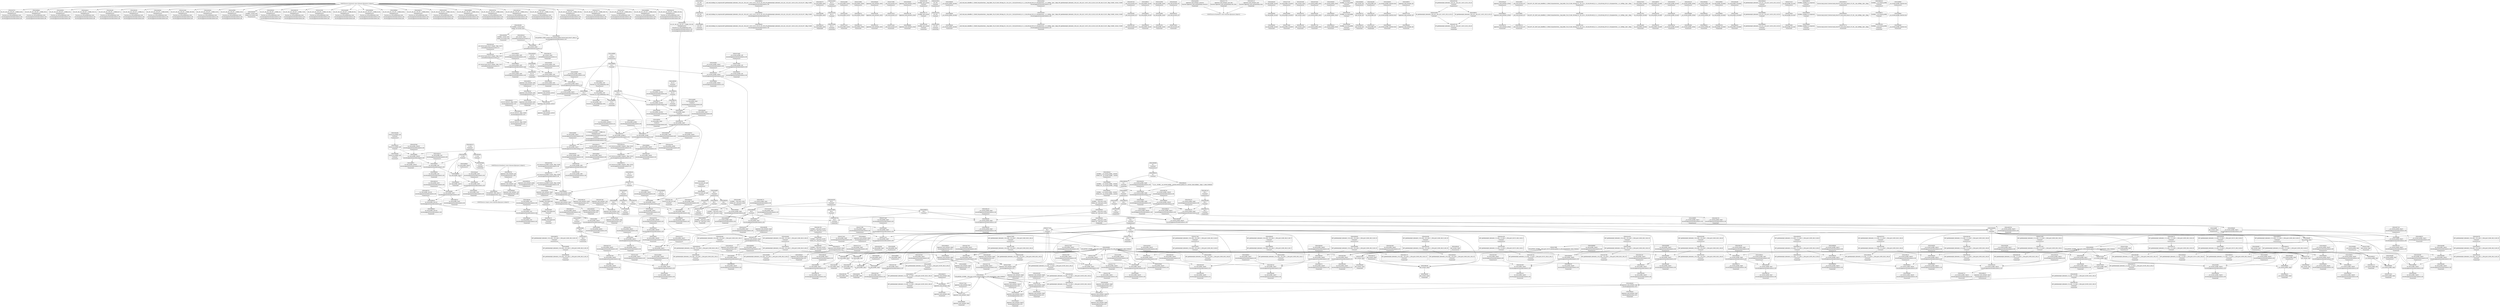 digraph {
	CE0x54b0b50 [shape=record,shape=Mrecord,label="{CE0x54b0b50|aa_cred_profile:_tmp5|security/apparmor/include/context.h,99|*SummSink*}"]
	CE0x545fd10 [shape=record,shape=Mrecord,label="{CE0x545fd10|i32_138|*Constant*|*SummSource*}"]
	CE0x54dcbb0 [shape=record,shape=Mrecord,label="{CE0x54dcbb0|%struct.aa_profile*_null|*Constant*|*SummSink*}"]
	CE0x5486d70 [shape=record,shape=Mrecord,label="{CE0x5486d70|__aa_current_profile:_tmp11|security/apparmor/include/context.h,138|*SummSink*}"]
	CE0x5481950 [shape=record,shape=Mrecord,label="{CE0x5481950|i64*_getelementptr_inbounds_(_5_x_i64_,_5_x_i64_*___llvm_gcov_ctr105,_i64_0,_i64_4)|*Constant*}"]
	CE0x549f810 [shape=record,shape=Mrecord,label="{CE0x549f810|__aa_current_profile:_call|security/apparmor/include/context.h,138|*SummSink*}"]
	CE0x5499a30 [shape=record,shape=Mrecord,label="{CE0x5499a30|_call_void_lockdep_rcu_suspicious(i8*_getelementptr_inbounds_(_36_x_i8_,_36_x_i8_*_.str12,_i32_0,_i32_0),_i32_138,_i8*_getelementptr_inbounds_(_45_x_i8_,_45_x_i8_*_.str14,_i32_0,_i32_0))_#7,_!dbg_!15483|security/apparmor/include/context.h,138|*SummSink*}"]
	CE0x54b6f70 [shape=record,shape=Mrecord,label="{CE0x54b6f70|i64*_getelementptr_inbounds_(_16_x_i64_,_16_x_i64_*___llvm_gcov_ctr46,_i64_0,_i64_13)|*Constant*|*SummSource*}"]
	CE0x54cf120 [shape=record,shape=Mrecord,label="{CE0x54cf120|44:_i32,_48:_i16,_128:_i8*,_:_CMRE_44,48_|*MultipleSource*|Function::aa_cred_profile&Arg::cred::|security/apparmor/include/context.h,138|security/apparmor/include/context.h,99}"]
	CE0x5499380 [shape=record,shape=Mrecord,label="{CE0x5499380|i8_1|*Constant*|*SummSource*}"]
	CE0x5483420 [shape=record,shape=Mrecord,label="{CE0x5483420|i64*_getelementptr_inbounds_(_16_x_i64_,_16_x_i64_*___llvm_gcov_ctr46,_i64_0,_i64_1)|*Constant*}"]
	CE0x5471a40 [shape=record,shape=Mrecord,label="{CE0x5471a40|aa_cred_profile:_tmp8|security/apparmor/include/context.h,100|*SummSource*}"]
	CE0x54b4df0 [shape=record,shape=Mrecord,label="{CE0x54b4df0|aa_cred_profile:_tmp24|security/apparmor/include/context.h,100|*SummSource*}"]
	CE0x546af60 [shape=record,shape=Mrecord,label="{CE0x546af60|i64_2|*Constant*|*SummSource*}"]
	CE0x54b2950 [shape=record,shape=Mrecord,label="{CE0x54b2950|aa_cred_profile:_tmp33|security/apparmor/include/context.h,101|*SummSink*}"]
	CE0x54b5480 [shape=record,shape=Mrecord,label="{CE0x54b5480|aa_cred_profile:_tmp25|security/apparmor/include/context.h,100|*SummSource*}"]
	CE0x547aa90 [shape=record,shape=Mrecord,label="{CE0x547aa90|__aa_current_profile:_call|security/apparmor/include/context.h,138|*SummSource*}"]
	CE0x5494270 [shape=record,shape=Mrecord,label="{CE0x5494270|aa_cred_profile:_entry|*SummSource*}"]
	CE0x54b59b0 [shape=record,shape=Mrecord,label="{CE0x54b59b0|i64*_getelementptr_inbounds_(_16_x_i64_,_16_x_i64_*___llvm_gcov_ctr46,_i64_0,_i64_12)|*Constant*}"]
	CE0x549d6e0 [shape=record,shape=Mrecord,label="{CE0x549d6e0|44:_i32,_48:_i16,_128:_i8*,_:_CMRE_28,32_|*MultipleSource*|Function::aa_cred_profile&Arg::cred::|security/apparmor/include/context.h,138|security/apparmor/include/context.h,99}"]
	CE0x54ab7b0 [shape=record,shape=Mrecord,label="{CE0x54ab7b0|aa_cred_profile:_tmp5|security/apparmor/include/context.h,99}"]
	CE0x54b1160 [shape=record,shape=Mrecord,label="{CE0x54b1160|%struct.aa_task_cxt*_null|*Constant*|*SummSink*}"]
	CE0x5477e10 [shape=record,shape=Mrecord,label="{CE0x5477e10|apparmor_task_setrlimit:_tmp1}"]
	CE0x54c5dd0 [shape=record,shape=Mrecord,label="{CE0x54c5dd0|i64_12|*Constant*|*SummSink*}"]
	CE0x548ce30 [shape=record,shape=Mrecord,label="{CE0x548ce30|__aa_current_profile:_tobool|security/apparmor/include/context.h,138}"]
	CE0x54ced90 [shape=record,shape=Mrecord,label="{CE0x54ced90|aa_cred_profile:_lor.rhs|*SummSource*}"]
	CE0x549e210 [shape=record,shape=Mrecord,label="{CE0x549e210|aa_cred_profile:_if.then}"]
	CE0x54dd9a0 [shape=record,shape=Mrecord,label="{CE0x54dd9a0|aa_cred_profile:_tmp13|*SummSource*}"]
	CE0x548e7f0 [shape=record,shape=Mrecord,label="{CE0x548e7f0|__aa_current_profile:_tmp6|security/apparmor/include/context.h,138|*SummSource*}"]
	CE0x5460ab0 [shape=record,shape=Mrecord,label="{CE0x5460ab0|apparmor_task_setrlimit:_entry|*SummSource*}"]
	CE0x546d550 [shape=record,shape=Mrecord,label="{CE0x546d550|apparmor_task_setrlimit:_tmp5|security/apparmor/lsm.c,612}"]
	"CONST[source:2(external),value:2(dynamic)][purpose:{subject}]"
	CE0x548db20 [shape=record,shape=Mrecord,label="{CE0x548db20|i64_0|*Constant*}"]
	CE0x54b6270 [shape=record,shape=Mrecord,label="{CE0x54b6270|aa_cred_profile:_tmp26|security/apparmor/include/context.h,100|*SummSink*}"]
	CE0x548c700 [shape=record,shape=Mrecord,label="{CE0x548c700|_ret_i32_%error.0,_!dbg_!15482|security/apparmor/lsm.c,615|*SummSink*}"]
	CE0x5474f80 [shape=record,shape=Mrecord,label="{CE0x5474f80|_call_void_mcount()_#2|*SummSource*}"]
	CE0x54617d0 [shape=record,shape=Mrecord,label="{CE0x54617d0|apparmor_task_setrlimit:_if.end}"]
	CE0x54b6df0 [shape=record,shape=Mrecord,label="{CE0x54b6df0|i64*_getelementptr_inbounds_(_16_x_i64_,_16_x_i64_*___llvm_gcov_ctr46,_i64_0,_i64_13)|*Constant*}"]
	CE0x5492f80 [shape=record,shape=Mrecord,label="{CE0x5492f80|aa_cred_profile:_cred|Function::aa_cred_profile&Arg::cred::|*SummSink*}"]
	CE0x54c98c0 [shape=record,shape=Mrecord,label="{CE0x54c98c0|aa_cred_profile:_tobool4|security/apparmor/include/context.h,100|*SummSink*}"]
	CE0x549cbf0 [shape=record,shape=Mrecord,label="{CE0x549cbf0|__aa_current_profile:_tmp17|security/apparmor/include/context.h,138|*SummSink*}"]
	CE0x54db150 [shape=record,shape=Mrecord,label="{CE0x54db150|aa_cred_profile:_lnot3|security/apparmor/include/context.h,100|*SummSource*}"]
	CE0x5491170 [shape=record,shape=Mrecord,label="{CE0x5491170|GLOBAL:_get_current|*Constant*}"]
	CE0x54d7ea0 [shape=record,shape=Mrecord,label="{CE0x54d7ea0|aa_cred_profile:_tmp11|security/apparmor/include/context.h,100|*SummSink*}"]
	CE0x54b2e20 [shape=record,shape=Mrecord,label="{CE0x54b2e20|aa_cred_profile:_tmp33|security/apparmor/include/context.h,101|*SummSource*}"]
	CE0x5483490 [shape=record,shape=Mrecord,label="{CE0x5483490|i64*_getelementptr_inbounds_(_16_x_i64_,_16_x_i64_*___llvm_gcov_ctr46,_i64_0,_i64_1)|*Constant*|*SummSource*}"]
	CE0x548b6e0 [shape=record,shape=Mrecord,label="{CE0x548b6e0|__aa_current_profile:_tobool1|security/apparmor/include/context.h,138}"]
	CE0x54c62c0 [shape=record,shape=Mrecord,label="{CE0x54c62c0|aa_cred_profile:_tmp18|security/apparmor/include/context.h,100}"]
	CE0x5484900 [shape=record,shape=Mrecord,label="{CE0x5484900|__aa_current_profile:_tmp1}"]
	CE0x5491cb0 [shape=record,shape=Mrecord,label="{CE0x5491cb0|__aa_current_profile:_tmp21|security/apparmor/include/context.h,138|*SummSink*}"]
	CE0x54d88c0 [shape=record,shape=Mrecord,label="{CE0x54d88c0|aa_cred_profile:_tmp6|security/apparmor/include/context.h,100}"]
	CE0x5471e10 [shape=record,shape=Mrecord,label="{CE0x5471e10|aa_cred_profile:_tmp9|security/apparmor/include/context.h,100}"]
	CE0x549a850 [shape=record,shape=Mrecord,label="{CE0x549a850|__aa_current_profile:_tmp19|security/apparmor/include/context.h,138}"]
	CE0x549f490 [shape=record,shape=Mrecord,label="{CE0x549f490|aa_cred_profile:_security|security/apparmor/include/context.h,99|*SummSource*}"]
	CE0x54b0a60 [shape=record,shape=Mrecord,label="{CE0x54b0a60|aa_cred_profile:_tmp5|security/apparmor/include/context.h,99|*SummSource*}"]
	CE0x5480e30 [shape=record,shape=Mrecord,label="{CE0x5480e30|_ret_i32_%error.0,_!dbg_!15482|security/apparmor/lsm.c,615|*SummSource*}"]
	CE0x54cd9f0 [shape=record,shape=Mrecord,label="{CE0x54cd9f0|GLOBAL:___llvm_gcov_ctr46|Global_var:__llvm_gcov_ctr46|*SummSource*}"]
	CE0x5471f90 [shape=record,shape=Mrecord,label="{CE0x5471f90|aa_cred_profile:_tmp9|security/apparmor/include/context.h,100|*SummSource*}"]
	CE0x5494200 [shape=record,shape=Mrecord,label="{CE0x5494200|__aa_current_profile:_cred|security/apparmor/include/context.h,138}"]
	CE0x546d1a0 [shape=record,shape=Mrecord,label="{CE0x546d1a0|apparmor_task_setrlimit:_call1|security/apparmor/lsm.c,613}"]
	CE0x5490380 [shape=record,shape=Mrecord,label="{CE0x5490380|GLOBAL:_current_task|Global_var:current_task|*SummSink*}"]
	CE0x54a0190 [shape=record,shape=Mrecord,label="{CE0x54a0190|aa_cred_profile:_tmp34|security/apparmor/include/context.h,101|*SummSink*}"]
	CE0x5488320 [shape=record,shape=Mrecord,label="{CE0x5488320|__aa_current_profile:_tmp20|security/apparmor/include/context.h,138|*SummSink*}"]
	CE0x54b7ae0 [shape=record,shape=Mrecord,label="{CE0x54b7ae0|aa_cred_profile:_tmp29|security/apparmor/include/context.h,100}"]
	CE0x54999c0 [shape=record,shape=Mrecord,label="{CE0x54999c0|_call_void_lockdep_rcu_suspicious(i8*_getelementptr_inbounds_(_36_x_i8_,_36_x_i8_*_.str12,_i32_0,_i32_0),_i32_138,_i8*_getelementptr_inbounds_(_45_x_i8_,_45_x_i8_*_.str14,_i32_0,_i32_0))_#7,_!dbg_!15483|security/apparmor/include/context.h,138|*SummSource*}"]
	CE0x54897e0 [shape=record,shape=Mrecord,label="{CE0x54897e0|__aa_current_profile:_tmp7|security/apparmor/include/context.h,138|*SummSink*}"]
	CE0x54af460 [shape=record,shape=Mrecord,label="{CE0x54af460|aa_cred_profile:_tmp12|security/apparmor/include/context.h,100|*SummSource*}"]
	CE0x54c5550 [shape=record,shape=Mrecord,label="{CE0x54c5550|i32_100|*Constant*}"]
	CE0x549dd40 [shape=record,shape=Mrecord,label="{CE0x549dd40|__aa_current_profile:_do.body}"]
	CE0x54c83e0 [shape=record,shape=Mrecord,label="{CE0x54c83e0|_call_void_asm_sideeffect_1:_09ud2_0A.pushsection___bug_table,_22a_22_0A2:_09.long_1b_-_2b,_$_0:c_-_2b_0A_09.word_$_1:c_,_0_0A_09.org_2b+$_2:c_0A.popsection_,_i,i,i,_dirflag_,_fpsr_,_flags_(i8*_getelementptr_inbounds_(_36_x_i8_,_36_x_i8_*_.str12,_i32_0,_i32_0),_i32_100,_i64_12)_#2,_!dbg_!15490,_!srcloc_!15493|security/apparmor/include/context.h,100|*SummSource*}"]
	CE0x5487ee0 [shape=record,shape=Mrecord,label="{CE0x5487ee0|_call_void_mcount()_#2|*SummSink*}"]
	CE0x54889e0 [shape=record,shape=Mrecord,label="{CE0x54889e0|__aa_current_profile:_call3|security/apparmor/include/context.h,138|*SummSink*}"]
	CE0x54d8da0 [shape=record,shape=Mrecord,label="{CE0x54d8da0|i64_0|*Constant*}"]
	CE0x54b68c0 [shape=record,shape=Mrecord,label="{CE0x54b68c0|aa_cred_profile:_tmp27|security/apparmor/include/context.h,100|*SummSource*}"]
	CE0x5468a70 [shape=record,shape=Mrecord,label="{CE0x5468a70|apparmor_task_setrlimit:_tmp7|security/apparmor/lsm.c,613|*SummSource*}"]
	CE0x546efc0 [shape=record,shape=Mrecord,label="{CE0x546efc0|aa_cred_profile:_do.end}"]
	CE0x54750d0 [shape=record,shape=Mrecord,label="{CE0x54750d0|get_current:_tmp1|*SummSink*}"]
	CE0x546a360 [shape=record,shape=Mrecord,label="{CE0x546a360|apparmor_task_setrlimit:_tmp6|security/apparmor/lsm.c,612|*SummSink*}"]
	CE0x5485f40 [shape=record,shape=Mrecord,label="{CE0x5485f40|44:_i32,_48:_i16,_128:_i8*,_:_CMRE_8,16_|*MultipleSource*|Function::aa_cred_profile&Arg::cred::|security/apparmor/include/context.h,138|security/apparmor/include/context.h,99}"]
	CE0x5481080 [shape=record,shape=Mrecord,label="{CE0x5481080|apparmor_task_setrlimit:_call1|security/apparmor/lsm.c,613|*SummSink*}"]
	CE0x54ccf20 [shape=record,shape=Mrecord,label="{CE0x54ccf20|aa_cred_profile:_if.end|*SummSink*}"]
	CE0x549fb00 [shape=record,shape=Mrecord,label="{CE0x549fb00|i32_0|*Constant*}"]
	CE0x549c2d0 [shape=record,shape=Mrecord,label="{CE0x549c2d0|i64*_getelementptr_inbounds_(_11_x_i64_,_11_x_i64_*___llvm_gcov_ctr58,_i64_0,_i64_9)|*Constant*}"]
	CE0x549f290 [shape=record,shape=Mrecord,label="{CE0x549f290|i32_22|*Constant*|*SummSource*}"]
	CE0x546ca90 [shape=record,shape=Mrecord,label="{CE0x546ca90|_call_void_mcount()_#2|*SummSource*}"]
	CE0x54d8990 [shape=record,shape=Mrecord,label="{CE0x54d8990|GLOBAL:___llvm_gcov_ctr46|Global_var:__llvm_gcov_ctr46|*SummSink*}"]
	CE0x54693a0 [shape=record,shape=Mrecord,label="{CE0x54693a0|COLLAPSED:_CRE:_elem_0::|security/apparmor/lsm.c,612}"]
	CE0x546daa0 [shape=record,shape=Mrecord,label="{CE0x546daa0|i64*_getelementptr_inbounds_(_5_x_i64_,_5_x_i64_*___llvm_gcov_ctr105,_i64_0,_i64_0)|*Constant*|*SummSink*}"]
	CE0x54b09f0 [shape=record,shape=Mrecord,label="{CE0x54b09f0|%struct.aa_task_cxt*_null|*Constant*}"]
	CE0x546d8f0 [shape=record,shape=Mrecord,label="{CE0x546d8f0|i64*_getelementptr_inbounds_(_5_x_i64_,_5_x_i64_*___llvm_gcov_ctr105,_i64_0,_i64_0)|*Constant*|*SummSource*}"]
	CE0x54a9290 [shape=record,shape=Mrecord,label="{CE0x54a9290|apparmor_task_setrlimit:_resource|Function::apparmor_task_setrlimit&Arg::resource::|*SummSink*}"]
	CE0x54b16b0 [shape=record,shape=Mrecord,label="{CE0x54b16b0|i64*_getelementptr_inbounds_(_16_x_i64_,_16_x_i64_*___llvm_gcov_ctr46,_i64_0,_i64_9)|*Constant*|*SummSource*}"]
	CE0x54c7d30 [shape=record,shape=Mrecord,label="{CE0x54c7d30|aa_cred_profile:_tmp21|security/apparmor/include/context.h,100|*SummSource*}"]
	CE0x54afaf0 [shape=record,shape=Mrecord,label="{CE0x54afaf0|aa_cred_profile:_tmp3}"]
	CE0x5484d30 [shape=record,shape=Mrecord,label="{CE0x5484d30|aa_cred_profile:_lor.end}"]
	CE0x54ab9b0 [shape=record,shape=Mrecord,label="{CE0x54ab9b0|aa_cred_profile:_tmp4|*LoadInst*|security/apparmor/include/context.h,99}"]
	CE0x54908f0 [shape=record,shape=Mrecord,label="{CE0x54908f0|__aa_current_profile:_tmp|*SummSource*}"]
	CE0x546c580 [shape=record,shape=Mrecord,label="{CE0x546c580|i64_0|*Constant*|*SummSource*}"]
	CE0x549cb80 [shape=record,shape=Mrecord,label="{CE0x549cb80|__aa_current_profile:_tmp17|security/apparmor/include/context.h,138|*SummSource*}"]
	CE0x5468cd0 [shape=record,shape=Mrecord,label="{CE0x5468cd0|apparmor_task_setrlimit:_tmp8|security/apparmor/lsm.c,613|*SummSink*}"]
	CE0x547cd50 [shape=record,shape=Mrecord,label="{CE0x547cd50|i64*_getelementptr_inbounds_(_11_x_i64_,_11_x_i64_*___llvm_gcov_ctr58,_i64_0,_i64_1)|*Constant*|*SummSource*}"]
	CE0x5486ff0 [shape=record,shape=Mrecord,label="{CE0x5486ff0|__aa_current_profile:_tmp12|security/apparmor/include/context.h,138}"]
	CE0x54dabe0 [shape=record,shape=Mrecord,label="{CE0x54dabe0|aa_cred_profile:_lnot2|security/apparmor/include/context.h,100|*SummSink*}"]
	CE0x5468ae0 [shape=record,shape=Mrecord,label="{CE0x5468ae0|apparmor_task_setrlimit:_tmp7|security/apparmor/lsm.c,613|*SummSink*}"]
	CE0x54c8260 [shape=record,shape=Mrecord,label="{CE0x54c8260|_call_void_asm_sideeffect_1:_09ud2_0A.pushsection___bug_table,_22a_22_0A2:_09.long_1b_-_2b,_$_0:c_-_2b_0A_09.word_$_1:c_,_0_0A_09.org_2b+$_2:c_0A.popsection_,_i,i,i,_dirflag_,_fpsr_,_flags_(i8*_getelementptr_inbounds_(_36_x_i8_,_36_x_i8_*_.str12,_i32_0,_i32_0),_i32_100,_i64_12)_#2,_!dbg_!15490,_!srcloc_!15493|security/apparmor/include/context.h,100}"]
	CE0x5469140 [shape=record,shape=Mrecord,label="{CE0x5469140|apparmor_task_setrlimit:_mode|security/apparmor/lsm.c,612|*SummSink*}"]
	CE0x54c5d20 [shape=record,shape=Mrecord,label="{CE0x54c5d20|i64_12|*Constant*|*SummSource*}"]
	CE0x54cd840 [shape=record,shape=Mrecord,label="{CE0x54cd840|aa_cred_profile:_do.end10}"]
	CE0x5489b80 [shape=record,shape=Mrecord,label="{CE0x5489b80|GLOBAL:___aa_current_profile.__warned|Global_var:__aa_current_profile.__warned}"]
	CE0x54adcc0 [shape=record,shape=Mrecord,label="{CE0x54adcc0|44:_i32,_48:_i16,_128:_i8*,_:_CMRE_104,112_|*MultipleSource*|Function::aa_cred_profile&Arg::cred::|security/apparmor/include/context.h,138|security/apparmor/include/context.h,99}"]
	CE0x54615c0 [shape=record,shape=Mrecord,label="{CE0x54615c0|apparmor_task_setrlimit:_entry|*SummSink*}"]
	CE0x548d770 [shape=record,shape=Mrecord,label="{CE0x548d770|__aa_current_profile:_tmp4|security/apparmor/include/context.h,138|*SummSource*}"]
	CE0x548c270 [shape=record,shape=Mrecord,label="{CE0x548c270|i64_4|*Constant*|*SummSink*}"]
	CE0x54da280 [shape=record,shape=Mrecord,label="{CE0x54da280|i64*_getelementptr_inbounds_(_16_x_i64_,_16_x_i64_*___llvm_gcov_ctr46,_i64_0,_i64_1)|*Constant*|*SummSink*}"]
	CE0x549b200 [shape=record,shape=Mrecord,label="{CE0x549b200|aa_cred_profile:_tmp16|security/apparmor/include/context.h,100|*SummSink*}"]
	CE0x548c370 [shape=record,shape=Mrecord,label="{CE0x548c370|__aa_current_profile:_tmp9|security/apparmor/include/context.h,138}"]
	CE0x5490b80 [shape=record,shape=Mrecord,label="{CE0x5490b80|get_current:_tmp4|./arch/x86/include/asm/current.h,14}"]
	CE0x54c69f0 [shape=record,shape=Mrecord,label="{CE0x54c69f0|aa_cred_profile:_tmp19|security/apparmor/include/context.h,100|*SummSource*}"]
	CE0x5489270 [shape=record,shape=Mrecord,label="{CE0x5489270|__aa_current_profile:_tmp6|security/apparmor/include/context.h,138|*SummSink*}"]
	CE0x548dc80 [shape=record,shape=Mrecord,label="{CE0x548dc80|__aa_current_profile:_tmp5|security/apparmor/include/context.h,138}"]
	CE0x546f0c0 [shape=record,shape=Mrecord,label="{CE0x546f0c0|aa_cred_profile:_do.end|*SummSource*}"]
	CE0x5491830 [shape=record,shape=Mrecord,label="{CE0x5491830|get_current:_entry|*SummSink*}"]
	CE0x54abee0 [shape=record,shape=Mrecord,label="{CE0x54abee0|aa_cred_profile:_tobool|security/apparmor/include/context.h,100|*SummSink*}"]
	CE0x54c90d0 [shape=record,shape=Mrecord,label="{CE0x54c90d0|i64*_getelementptr_inbounds_(_16_x_i64_,_16_x_i64_*___llvm_gcov_ctr46,_i64_0,_i64_7)|*Constant*|*SummSink*}"]
	CE0x548b420 [shape=record,shape=Mrecord,label="{CE0x548b420|apparmor_task_setrlimit:_tmp10|security/apparmor/lsm.c,615|*SummSource*}"]
	CE0x54894c0 [shape=record,shape=Mrecord,label="{CE0x54894c0|__aa_current_profile:_tmp7|security/apparmor/include/context.h,138}"]
	CE0x54bcef0 [shape=record,shape=Mrecord,label="{CE0x54bcef0|44:_i32,_48:_i16,_128:_i8*,_:_CMRE_64,72_|*MultipleSource*|Function::aa_cred_profile&Arg::cred::|security/apparmor/include/context.h,138|security/apparmor/include/context.h,99}"]
	CE0x54af6a0 [shape=record,shape=Mrecord,label="{CE0x54af6a0|aa_cred_profile:_tmp12|security/apparmor/include/context.h,100|*SummSink*}"]
	CE0x54940a0 [shape=record,shape=Mrecord,label="{CE0x54940a0|i32_78|*Constant*|*SummSource*}"]
	"CONST[source:0(mediator),value:2(dynamic)][purpose:{subject}]"
	CE0x5407640 [shape=record,shape=Mrecord,label="{CE0x5407640|__aa_current_profile:_entry|*SummSource*}"]
	CE0x54c7630 [shape=record,shape=Mrecord,label="{CE0x54c7630|aa_cred_profile:_tmp20|security/apparmor/include/context.h,100}"]
	CE0x54c66b0 [shape=record,shape=Mrecord,label="{CE0x54c66b0|i64*_getelementptr_inbounds_(_16_x_i64_,_16_x_i64_*___llvm_gcov_ctr46,_i64_0,_i64_8)|*Constant*|*SummSink*}"]
	CE0x54b7570 [shape=record,shape=Mrecord,label="{CE0x54b7570|aa_cred_profile:_tmp28|security/apparmor/include/context.h,100|*SummSource*}"]
	CE0x549feb0 [shape=record,shape=Mrecord,label="{CE0x549feb0|aa_cred_profile:_tmp34|security/apparmor/include/context.h,101}"]
	CE0x54943f0 [shape=record,shape=Mrecord,label="{CE0x54943f0|__aa_current_profile:_cred|security/apparmor/include/context.h,138|*SummSource*}"]
	CE0x5484610 [shape=record,shape=Mrecord,label="{CE0x5484610|aa_cred_profile:_tmp}"]
	CE0x548b2b0 [shape=record,shape=Mrecord,label="{CE0x548b2b0|apparmor_task_setrlimit:_tmp10|security/apparmor/lsm.c,615}"]
	CE0x54ab280 [shape=record,shape=Mrecord,label="{CE0x54ab280|get_current:_tmp3|*SummSink*}"]
	CE0x548c0d0 [shape=record,shape=Mrecord,label="{CE0x548c0d0|i64_4|*Constant*}"]
	CE0x5460600 [shape=record,shape=Mrecord,label="{CE0x5460600|apparmor_task_setrlimit:_tmp1|*SummSink*}"]
	CE0x5477da0 [shape=record,shape=Mrecord,label="{CE0x5477da0|apparmor_task_setrlimit:_tmp1|*SummSource*}"]
	CE0x5474e10 [shape=record,shape=Mrecord,label="{CE0x5474e10|_call_void_mcount()_#2}"]
	CE0x54db720 [shape=record,shape=Mrecord,label="{CE0x54db720|aa_cred_profile:_lnot.ext|security/apparmor/include/context.h,100|*SummSource*}"]
	CE0x54aebc0 [shape=record,shape=Mrecord,label="{CE0x54aebc0|0:_%struct.aa_profile*,_:_CMRE_0,8_|*MultipleSource*|security/apparmor/include/context.h,99|*LoadInst*|security/apparmor/include/context.h,99|security/apparmor/include/context.h,100}"]
	CE0x54914b0 [shape=record,shape=Mrecord,label="{CE0x54914b0|GLOBAL:_get_current|*Constant*|*SummSink*}"]
	CE0x54b90b0 [shape=record,shape=Mrecord,label="{CE0x54b90b0|aa_cred_profile:_tmp30|security/apparmor/include/context.h,100|*SummSource*}"]
	CE0x5469e40 [shape=record,shape=Mrecord,label="{CE0x5469e40|apparmor_task_setrlimit:_tmp4|security/apparmor/lsm.c,612|*SummSink*}"]
	CE0x549bf20 [shape=record,shape=Mrecord,label="{CE0x549bf20|__aa_current_profile:_tmp20|security/apparmor/include/context.h,138|*SummSource*}"]
	CE0x5483950 [shape=record,shape=Mrecord,label="{CE0x5483950|__aa_current_profile:_if.end|*SummSource*}"]
	CE0x5485930 [shape=record,shape=Mrecord,label="{CE0x5485930|aa_cred_profile:_security|security/apparmor/include/context.h,99|*SummSink*}"]
	CE0x54c9c50 [shape=record,shape=Mrecord,label="{CE0x54c9c50|i64_6|*Constant*|*SummSource*}"]
	CE0x54ce580 [shape=record,shape=Mrecord,label="{CE0x54ce580|i64*_getelementptr_inbounds_(_16_x_i64_,_16_x_i64_*___llvm_gcov_ctr46,_i64_0,_i64_4)|*Constant*|*SummSink*}"]
	CE0x54926a0 [shape=record,shape=Mrecord,label="{CE0x54926a0|GLOBAL:_aa_cred_profile|*Constant*|*SummSink*}"]
	CE0x54b9120 [shape=record,shape=Mrecord,label="{CE0x54b9120|aa_cred_profile:_tmp30|security/apparmor/include/context.h,100|*SummSink*}"]
	CE0x5472cf0 [shape=record,shape=Mrecord,label="{CE0x5472cf0|aa_cred_profile:_do.end10|*SummSource*}"]
	CE0x5485cf0 [shape=record,shape=Mrecord,label="{CE0x5485cf0|44:_i32,_48:_i16,_128:_i8*,_:_CMRE_0,4_|*MultipleSource*|Function::aa_cred_profile&Arg::cred::|security/apparmor/include/context.h,138|security/apparmor/include/context.h,99}"]
	CE0x548c470 [shape=record,shape=Mrecord,label="{CE0x548c470|__aa_current_profile:_tmp9|security/apparmor/include/context.h,138|*SummSource*}"]
	CE0x54937c0 [shape=record,shape=Mrecord,label="{CE0x54937c0|get_current:_bb}"]
	CE0x547d320 [shape=record,shape=Mrecord,label="{CE0x547d320|__aa_current_profile:_tmp2|*SummSink*}"]
	CE0x54b6190 [shape=record,shape=Mrecord,label="{CE0x54b6190|aa_cred_profile:_tmp26|security/apparmor/include/context.h,100}"]
	CE0x5487810 [shape=record,shape=Mrecord,label="{CE0x5487810|i64*_getelementptr_inbounds_(_11_x_i64_,_11_x_i64_*___llvm_gcov_ctr58,_i64_0,_i64_6)|*Constant*|*SummSource*}"]
	CE0x5464640 [shape=record,shape=Mrecord,label="{CE0x5464640|apparmor_task_setrlimit:_if.end|*SummSource*}"]
	CE0x5474a20 [shape=record,shape=Mrecord,label="{CE0x5474a20|aa_cred_profile:_lor.rhs|*SummSink*}"]
	CE0x549dee0 [shape=record,shape=Mrecord,label="{CE0x549dee0|__aa_current_profile:_do.body|*SummSink*}"]
	CE0x54dc0d0 [shape=record,shape=Mrecord,label="{CE0x54dc0d0|aa_cred_profile:_bb|*SummSource*}"]
	CE0x54dc640 [shape=record,shape=Mrecord,label="{CE0x54dc640|aa_cred_profile:_tmp2|*SummSink*}"]
	CE0x5494b80 [shape=record,shape=Mrecord,label="{CE0x5494b80|__aa_current_profile:_tmp21|security/apparmor/include/context.h,138|*SummSource*}"]
	CE0x548cd10 [shape=record,shape=Mrecord,label="{CE0x548cd10|__aa_current_profile:_land.lhs.true2}"]
	CE0x549f120 [shape=record,shape=Mrecord,label="{CE0x549f120|i32_22|*Constant*|*SummSink*}"]
	CE0x54b2640 [shape=record,shape=Mrecord,label="{CE0x54b2640|aa_cred_profile:_tmp32|security/apparmor/include/context.h,101|*SummSink*}"]
	CE0x546c970 [shape=record,shape=Mrecord,label="{CE0x546c970|apparmor_task_setrlimit:_tmp4|security/apparmor/lsm.c,612}"]
	CE0x5473730 [shape=record,shape=Mrecord,label="{CE0x5473730|apparmor_task_setrlimit:_bb}"]
	CE0x5498540 [shape=record,shape=Mrecord,label="{CE0x5498540|__aa_current_profile:_tmp15|security/apparmor/include/context.h,138}"]
	CE0x54afc90 [shape=record,shape=Mrecord,label="{CE0x54afc90|aa_cred_profile:_tmp3|*SummSink*}"]
	CE0x54abdb0 [shape=record,shape=Mrecord,label="{CE0x54abdb0|aa_cred_profile:_tobool|security/apparmor/include/context.h,100}"]
	CE0x54c8e30 [shape=record,shape=Mrecord,label="{CE0x54c8e30|GLOBAL:_llvm.expect.i64|*Constant*|*SummSource*}"]
	CE0x54ae7d0 [shape=record,shape=Mrecord,label="{CE0x54ae7d0|aa_cred_profile:_profile|security/apparmor/include/context.h,100|*SummSink*}"]
	CE0x54cd0f0 [shape=record,shape=Mrecord,label="{CE0x54cd0f0|aa_cred_profile:_if.end}"]
	CE0x5472600 [shape=record,shape=Mrecord,label="{CE0x5472600|i64*_getelementptr_inbounds_(_16_x_i64_,_16_x_i64_*___llvm_gcov_ctr46,_i64_0,_i64_4)|*Constant*|*SummSource*}"]
	CE0x5469060 [shape=record,shape=Mrecord,label="{CE0x5469060|i32_0|*Constant*|*SummSink*}"]
	CE0x54c95c0 [shape=record,shape=Mrecord,label="{CE0x54c95c0|aa_cred_profile:_tobool4|security/apparmor/include/context.h,100}"]
	CE0x54b7500 [shape=record,shape=Mrecord,label="{CE0x54b7500|aa_cred_profile:_tmp28|security/apparmor/include/context.h,100}"]
	CE0x54c4850 [shape=record,shape=Mrecord,label="{CE0x54c4850|i8*_getelementptr_inbounds_(_36_x_i8_,_36_x_i8_*_.str12,_i32_0,_i32_0)|*Constant*}"]
	CE0x54bdff0 [shape=record,shape=Mrecord,label="{CE0x54bdff0|get_current:_tmp1|*SummSource*}"]
	CE0x549e010 [shape=record,shape=Mrecord,label="{CE0x549e010|i64*_getelementptr_inbounds_(_11_x_i64_,_11_x_i64_*___llvm_gcov_ctr58,_i64_0,_i64_0)|*Constant*}"]
	CE0x54ae610 [shape=record,shape=Mrecord,label="{CE0x54ae610|aa_cred_profile:_profile|security/apparmor/include/context.h,100|*SummSource*}"]
	CE0x546e7f0 [shape=record,shape=Mrecord,label="{CE0x546e7f0|apparmor_task_setrlimit:_if.then|*SummSink*}"]
	CE0x54916d0 [shape=record,shape=Mrecord,label="{CE0x54916d0|get_current:_entry|*SummSource*}"]
	CE0x54b1310 [shape=record,shape=Mrecord,label="{CE0x54b1310|aa_cred_profile:_if.then|*SummSink*}"]
	CE0x549e650 [shape=record,shape=Mrecord,label="{CE0x549e650|__aa_current_profile:_land.lhs.true2|*SummSource*}"]
	CE0x54cdb80 [shape=record,shape=Mrecord,label="{CE0x54cdb80|aa_cred_profile:_tmp29|security/apparmor/include/context.h,100|*SummSource*}"]
	CE0x5405260 [shape=record,shape=Mrecord,label="{CE0x5405260|__aa_current_profile:_entry}"]
	CE0x546a3d0 [shape=record,shape=Mrecord,label="{CE0x546a3d0|apparmor_task_setrlimit:_tmp6|security/apparmor/lsm.c,612|*SummSource*}"]
	CE0x5491610 [shape=record,shape=Mrecord,label="{CE0x5491610|get_current:_entry}"]
	CE0x54b33b0 [shape=record,shape=Mrecord,label="{CE0x54b33b0|aa_cred_profile:_profile11|security/apparmor/include/context.h,101|*SummSource*}"]
	CE0x5475760 [shape=record,shape=Mrecord,label="{CE0x5475760|get_current:_tmp}"]
	CE0x5484f40 [shape=record,shape=Mrecord,label="{CE0x5484f40|aa_cred_profile:_lor.end|*SummSink*}"]
	CE0x54d90a0 [shape=record,shape=Mrecord,label="{CE0x54d90a0|GLOBAL:___llvm_gcov_ctr46|Global_var:__llvm_gcov_ctr46}"]
	CE0x5486780 [shape=record,shape=Mrecord,label="{CE0x5486780|__aa_current_profile:_tmp10|security/apparmor/include/context.h,138|*SummSink*}"]
	CE0x54bd5b0 [shape=record,shape=Mrecord,label="{CE0x54bd5b0|44:_i32,_48:_i16,_128:_i8*,_:_CMRE_88,89_|*MultipleSource*|Function::aa_cred_profile&Arg::cred::|security/apparmor/include/context.h,138|security/apparmor/include/context.h,99}"]
	CE0x54aff50 [shape=record,shape=Mrecord,label="{CE0x54aff50|_call_void_mcount()_#2}"]
	CE0x54c70a0 [shape=record,shape=Mrecord,label="{CE0x54c70a0|i64*_getelementptr_inbounds_(_16_x_i64_,_16_x_i64_*___llvm_gcov_ctr46,_i64_0,_i64_8)|*Constant*|*SummSource*}"]
	CE0x54c4d80 [shape=record,shape=Mrecord,label="{CE0x54c4d80|void_(i8*,_i32,_i64)*_asm_sideeffect_1:_09ud2_0A.pushsection___bug_table,_22a_22_0A2:_09.long_1b_-_2b,_$_0:c_-_2b_0A_09.word_$_1:c_,_0_0A_09.org_2b+$_2:c_0A.popsection_,_i,i,i,_dirflag_,_fpsr_,_flags_}"]
	CE0x546c720 [shape=record,shape=Mrecord,label="{CE0x546c720|i64_0|*Constant*|*SummSink*}"]
	CE0x54cc170 [shape=record,shape=Mrecord,label="{CE0x54cc170|aa_cred_profile:_tmp14|security/apparmor/include/context.h,100|*SummSink*}"]
	CE0x549ee10 [shape=record,shape=Mrecord,label="{CE0x549ee10|__aa_current_profile:_tmp3|*SummSink*}"]
	CE0x5484890 [shape=record,shape=Mrecord,label="{CE0x5484890|i64_1|*Constant*}"]
	CE0x5498cc0 [shape=record,shape=Mrecord,label="{CE0x5498cc0|__aa_current_profile:_tmp16|security/apparmor/include/context.h,138|*SummSource*}"]
	CE0x546f540 [shape=record,shape=Mrecord,label="{CE0x546f540|i64_2|*Constant*}"]
	CE0x546cc30 [shape=record,shape=Mrecord,label="{CE0x546cc30|apparmor_task_setrlimit:_tmp8|security/apparmor/lsm.c,613}"]
	CE0x5499950 [shape=record,shape=Mrecord,label="{CE0x5499950|_call_void_lockdep_rcu_suspicious(i8*_getelementptr_inbounds_(_36_x_i8_,_36_x_i8_*_.str12,_i32_0,_i32_0),_i32_138,_i8*_getelementptr_inbounds_(_45_x_i8_,_45_x_i8_*_.str14,_i32_0,_i32_0))_#7,_!dbg_!15483|security/apparmor/include/context.h,138}"]
	CE0x5481a10 [shape=record,shape=Mrecord,label="{CE0x5481a10|i64*_getelementptr_inbounds_(_5_x_i64_,_5_x_i64_*___llvm_gcov_ctr105,_i64_0,_i64_4)|*Constant*|*SummSource*}"]
	CE0x54b6200 [shape=record,shape=Mrecord,label="{CE0x54b6200|aa_cred_profile:_tmp26|security/apparmor/include/context.h,100|*SummSource*}"]
	CE0x549a8c0 [shape=record,shape=Mrecord,label="{CE0x549a8c0|__aa_current_profile:_tmp19|security/apparmor/include/context.h,138|*SummSource*}"]
	CE0x5460530 [shape=record,shape=Mrecord,label="{CE0x5460530|apparmor_task_setrlimit:_tmp3|security/apparmor/lsm.c,612|*SummSink*}"]
	CE0x54daae0 [shape=record,shape=Mrecord,label="{CE0x54daae0|aa_cred_profile:_lnot2|security/apparmor/include/context.h,100|*SummSource*}"]
	CE0x54b5170 [shape=record,shape=Mrecord,label="{CE0x54b5170|i64*_getelementptr_inbounds_(_16_x_i64_,_16_x_i64_*___llvm_gcov_ctr46,_i64_0,_i64_12)|*Constant*|*SummSink*}"]
	CE0x5492db0 [shape=record,shape=Mrecord,label="{CE0x5492db0|aa_cred_profile:_cred|Function::aa_cred_profile&Arg::cred::}"]
	CE0x54dd820 [shape=record,shape=Mrecord,label="{CE0x54dd820|aa_cred_profile:_tmp13}"]
	CE0x5407750 [shape=record,shape=Mrecord,label="{CE0x5407750|__aa_current_profile:_entry|*SummSink*}"]
	CE0x546a5f0 [shape=record,shape=Mrecord,label="{CE0x546a5f0|apparmor_task_setrlimit:_tmp2|security/apparmor/lsm.c,612|*SummSource*}"]
	CE0x5483160 [shape=record,shape=Mrecord,label="{CE0x5483160|aa_cred_profile:_tmp1|*SummSink*}"]
	CE0x54b47f0 [shape=record,shape=Mrecord,label="{CE0x54b47f0|i64*_getelementptr_inbounds_(_16_x_i64_,_16_x_i64_*___llvm_gcov_ctr46,_i64_0,_i64_10)|*Constant*|*SummSource*}"]
	CE0x54603f0 [shape=record,shape=Mrecord,label="{CE0x54603f0|apparmor_task_setrlimit:_tmp3|security/apparmor/lsm.c,612|*SummSource*}"]
	CE0x5473020 [shape=record,shape=Mrecord,label="{CE0x5473020|aa_cred_profile:_do.body|*SummSource*}"]
	CE0x548a750 [shape=record,shape=Mrecord,label="{CE0x548a750|__aa_current_profile:_tmp9|security/apparmor/include/context.h,138|*SummSink*}"]
	CE0x54dbf70 [shape=record,shape=Mrecord,label="{CE0x54dbf70|aa_cred_profile:_do.end8|*SummSource*}"]
	CE0x549d2b0 [shape=record,shape=Mrecord,label="{CE0x549d2b0|__aa_current_profile:_tmp18|security/apparmor/include/context.h,138|*SummSink*}"]
	CE0x54dc5d0 [shape=record,shape=Mrecord,label="{CE0x54dc5d0|aa_cred_profile:_tmp2|*SummSource*}"]
	CE0x54cd230 [shape=record,shape=Mrecord,label="{CE0x54cd230|aa_cred_profile:_do.end8}"]
	CE0x546c790 [shape=record,shape=Mrecord,label="{CE0x546c790|GLOBAL:___llvm_gcov_ctr105|Global_var:__llvm_gcov_ctr105|*SummSource*}"]
	CE0x5487e20 [shape=record,shape=Mrecord,label="{CE0x5487e20|_call_void_mcount()_#2|*SummSource*}"]
	CE0x5491ae0 [shape=record,shape=Mrecord,label="{CE0x5491ae0|_ret_%struct.task_struct*_%tmp4,_!dbg_!15471|./arch/x86/include/asm/current.h,14}"]
	CE0x5471770 [shape=record,shape=Mrecord,label="{CE0x5471770|apparmor_task_setrlimit:_new_rlim|Function::apparmor_task_setrlimit&Arg::new_rlim::|*SummSink*}"]
	CE0x5488820 [shape=record,shape=Mrecord,label="{CE0x5488820|__aa_current_profile:_call3|security/apparmor/include/context.h,138|*SummSource*}"]
	CE0x54dbc80 [shape=record,shape=Mrecord,label="{CE0x54dbc80|aa_cred_profile:_conv|security/apparmor/include/context.h,100|*SummSource*}"]
	CE0x54c7c10 [shape=record,shape=Mrecord,label="{CE0x54c7c10|aa_cred_profile:_tmp21|security/apparmor/include/context.h,100}"]
	CE0x5495ab0 [shape=record,shape=Mrecord,label="{CE0x5495ab0|i1_true|*Constant*}"]
	CE0x5484680 [shape=record,shape=Mrecord,label="{CE0x5484680|COLLAPSED:_GCMRE___llvm_gcov_ctr46_internal_global_16_x_i64_zeroinitializer:_elem_0:default:}"]
	CE0x5460460 [shape=record,shape=Mrecord,label="{CE0x5460460|GLOBAL:___llvm_gcov_ctr105|Global_var:__llvm_gcov_ctr105}"]
	CE0x5482f20 [shape=record,shape=Mrecord,label="{CE0x5482f20|__aa_current_profile:_do.end|*SummSource*}"]
	CE0x54c34d0 [shape=record,shape=Mrecord,label="{CE0x54c34d0|44:_i32,_48:_i16,_128:_i8*,_:_CMRE_160,168_|*MultipleSource*|Function::aa_cred_profile&Arg::cred::|security/apparmor/include/context.h,138|security/apparmor/include/context.h,99}"]
	CE0x546eb00 [shape=record,shape=Mrecord,label="{CE0x546eb00|apparmor_task_setrlimit:_tmp}"]
	CE0x5482850 [shape=record,shape=Mrecord,label="{CE0x5482850|44:_i32,_48:_i16,_128:_i8*,_:_CMRE_16,20_|*MultipleSource*|Function::aa_cred_profile&Arg::cred::|security/apparmor/include/context.h,138|security/apparmor/include/context.h,99}"]
	CE0x5481dc0 [shape=record,shape=Mrecord,label="{CE0x5481dc0|apparmor_task_setrlimit:_tmp9|security/apparmor/lsm.c,615|*SummSink*}"]
	CE0x54c8f90 [shape=record,shape=Mrecord,label="{CE0x54c8f90|aa_cred_profile:_expval|security/apparmor/include/context.h,100}"]
	CE0x54dc020 [shape=record,shape=Mrecord,label="{CE0x54dc020|aa_cred_profile:_do.end8|*SummSink*}"]
	CE0x5482d00 [shape=record,shape=Mrecord,label="{CE0x5482d00|__aa_current_profile:_if.then|*SummSink*}"]
	CE0x54b3980 [shape=record,shape=Mrecord,label="{CE0x54b3980|aa_cred_profile:_tmp22|security/apparmor/include/context.h,100}"]
	CE0x548bc50 [shape=record,shape=Mrecord,label="{CE0x548bc50|i64_5|*Constant*}"]
	CE0x54dd470 [shape=record,shape=Mrecord,label="{CE0x54dd470|aa_cred_profile:_lnot|security/apparmor/include/context.h,100|*SummSource*}"]
	CE0x546ee90 [shape=record,shape=Mrecord,label="{CE0x546ee90|apparmor_task_setrlimit:_bb|*SummSink*}"]
	CE0x549cb10 [shape=record,shape=Mrecord,label="{CE0x549cb10|__aa_current_profile:_tmp17|security/apparmor/include/context.h,138}"]
	CE0x54c9e10 [shape=record,shape=Mrecord,label="{CE0x54c9e10|i64_6|*Constant*|*SummSink*}"]
	CE0x548bf30 [shape=record,shape=Mrecord,label="{CE0x548bf30|i64_5|*Constant*|*SummSink*}"]
	CE0x5489ea0 [shape=record,shape=Mrecord,label="{CE0x5489ea0|GLOBAL:___aa_current_profile.__warned|Global_var:__aa_current_profile.__warned|*SummSink*}"]
	CE0x54d79e0 [shape=record,shape=Mrecord,label="{CE0x54d79e0|aa_cred_profile:_tobool1|security/apparmor/include/context.h,100|*SummSource*}"]
	CE0x5469ae0 [shape=record,shape=Mrecord,label="{CE0x5469ae0|i64_3|*Constant*|*SummSink*}"]
	CE0x548d260 [shape=record,shape=Mrecord,label="{CE0x548d260|GLOBAL:___llvm_gcov_ctr58|Global_var:__llvm_gcov_ctr58|*SummSink*}"]
	CE0x5482c20 [shape=record,shape=Mrecord,label="{CE0x5482c20|__aa_current_profile:_if.then|*SummSource*}"]
	CE0x547cc30 [shape=record,shape=Mrecord,label="{CE0x547cc30|i64*_getelementptr_inbounds_(_11_x_i64_,_11_x_i64_*___llvm_gcov_ctr58,_i64_0,_i64_1)|*Constant*}"]
	CE0x54b39f0 [shape=record,shape=Mrecord,label="{CE0x54b39f0|aa_cred_profile:_tmp22|security/apparmor/include/context.h,100|*SummSource*}"]
	CE0x54cf560 [shape=record,shape=Mrecord,label="{CE0x54cf560|44:_i32,_48:_i16,_128:_i8*,_:_CMRE_52,56_|*MultipleSource*|Function::aa_cred_profile&Arg::cred::|security/apparmor/include/context.h,138|security/apparmor/include/context.h,99}"]
	CE0x548aee0 [shape=record,shape=Mrecord,label="{CE0x548aee0|apparmor_task_setrlimit:_tmp10|security/apparmor/lsm.c,615|*SummSink*}"]
	CE0x54b25d0 [shape=record,shape=Mrecord,label="{CE0x54b25d0|aa_cred_profile:_tmp32|security/apparmor/include/context.h,101|*SummSource*}"]
	CE0x5469330 [shape=record,shape=Mrecord,label="{CE0x5469330|apparmor_task_setrlimit:_tmp2|security/apparmor/lsm.c,612|*SummSink*}"]
	CE0x548a6e0 [shape=record,shape=Mrecord,label="{CE0x548a6e0|__aa_current_profile:_tmp8|security/apparmor/include/context.h,138|*SummSink*}"]
	CE0x54cce20 [shape=record,shape=Mrecord,label="{CE0x54cce20|aa_cred_profile:_bb|*SummSink*}"]
	CE0x546b620 [shape=record,shape=Mrecord,label="{CE0x546b620|__aa_current_profile:_bb|*SummSink*}"]
	CE0x546f320 [shape=record,shape=Mrecord,label="{CE0x546f320|i64*_getelementptr_inbounds_(_16_x_i64_,_16_x_i64_*___llvm_gcov_ctr46,_i64_0,_i64_0)|*Constant*}"]
	CE0x5472480 [shape=record,shape=Mrecord,label="{CE0x5472480|i64*_getelementptr_inbounds_(_16_x_i64_,_16_x_i64_*___llvm_gcov_ctr46,_i64_0,_i64_4)|*Constant*}"]
	CE0x54cdd40 [shape=record,shape=Mrecord,label="{CE0x54cdd40|aa_cred_profile:_tmp29|security/apparmor/include/context.h,100|*SummSink*}"]
	CE0x5472f10 [shape=record,shape=Mrecord,label="{CE0x5472f10|aa_cred_profile:_do.body}"]
	CE0x5484480 [shape=record,shape=Mrecord,label="{CE0x5484480|i64*_getelementptr_inbounds_(_16_x_i64_,_16_x_i64_*___llvm_gcov_ctr46,_i64_0,_i64_0)|*Constant*|*SummSource*}"]
	CE0x549f370 [shape=record,shape=Mrecord,label="{CE0x549f370|aa_cred_profile:_security|security/apparmor/include/context.h,99}"]
	CE0x5477cc0 [shape=record,shape=Mrecord,label="{CE0x5477cc0|i64_1|*Constant*|*SummSource*}"]
	CE0x54d7c00 [shape=record,shape=Mrecord,label="{CE0x54d7c00|aa_cred_profile:_tmp11|security/apparmor/include/context.h,100}"]
	CE0x54dd160 [shape=record,shape=Mrecord,label="{CE0x54dd160|i1_true|*Constant*}"]
	CE0x5492e70 [shape=record,shape=Mrecord,label="{CE0x5492e70|aa_cred_profile:_cred|Function::aa_cred_profile&Arg::cred::|*SummSource*}"]
	CE0x54b1950 [shape=record,shape=Mrecord,label="{CE0x54b1950|aa_cred_profile:_tmp31|security/apparmor/include/context.h,100|*SummSource*}"]
	CE0x5480c40 [shape=record,shape=Mrecord,label="{CE0x5480c40|_ret_i32_%error.0,_!dbg_!15482|security/apparmor/lsm.c,615}"]
	CE0x5492020 [shape=record,shape=Mrecord,label="{CE0x5492020|__aa_current_profile:_call4|security/apparmor/include/context.h,138|*SummSource*}"]
	CE0x54da2f0 [shape=record,shape=Mrecord,label="{CE0x54da2f0|aa_cred_profile:_tmp1}"]
	CE0x548d430 [shape=record,shape=Mrecord,label="{CE0x548d430|i64_2|*Constant*}"]
	CE0x54dc730 [shape=record,shape=Mrecord,label="{CE0x54dc730|i32_0|*Constant*}"]
	CE0x54b9430 [shape=record,shape=Mrecord,label="{CE0x54b9430|i64*_getelementptr_inbounds_(_16_x_i64_,_16_x_i64_*___llvm_gcov_ctr46,_i64_0,_i64_15)|*Constant*|*SummSink*}"]
	CE0x549b450 [shape=record,shape=Mrecord,label="{CE0x549b450|aa_cred_profile:_tmp17|security/apparmor/include/context.h,100}"]
	CE0x54b14c0 [shape=record,shape=Mrecord,label="{CE0x54b14c0|aa_cred_profile:_bb}"]
	CE0x548cfb0 [shape=record,shape=Mrecord,label="{CE0x548cfb0|__aa_current_profile:_tobool|security/apparmor/include/context.h,138|*SummSource*}"]
	CE0x5469910 [shape=record,shape=Mrecord,label="{CE0x5469910|i64*_getelementptr_inbounds_(_5_x_i64_,_5_x_i64_*___llvm_gcov_ctr105,_i64_0,_i64_0)|*Constant*}"]
	CE0x54836a0 [shape=record,shape=Mrecord,label="{CE0x54836a0|get_current:_tmp|*SummSink*}"]
	CE0x5484e30 [shape=record,shape=Mrecord,label="{CE0x5484e30|aa_cred_profile:_lor.end|*SummSource*}"]
	CE0x548a5c0 [shape=record,shape=Mrecord,label="{CE0x548a5c0|0:_i8,_:_GCMR___aa_current_profile.__warned_internal_global_i8_0,_section_.data.unlikely_,_align_1:_elem_0:default:}"]
	CE0x549e9f0 [shape=record,shape=Mrecord,label="{CE0x549e9f0|get_current:_tmp1}"]
	CE0x54cd700 [shape=record,shape=Mrecord,label="{CE0x54cd700|aa_cred_profile:_do.body5|*SummSink*}"]
	CE0x54beb20 [shape=record,shape=Mrecord,label="{CE0x54beb20|aa_cred_profile:_do.body6|*SummSink*}"]
	CE0x54610f0 [shape=record,shape=Mrecord,label="{CE0x54610f0|apparmor_task_setrlimit:_entry}"]
	CE0x549e980 [shape=record,shape=Mrecord,label="{CE0x549e980|i64_1|*Constant*}"]
	CE0x549af00 [shape=record,shape=Mrecord,label="{CE0x549af00|aa_cred_profile:_tmp16|security/apparmor/include/context.h,100}"]
	CE0x5469f50 [shape=record,shape=Mrecord,label="{CE0x5469f50|apparmor_task_setrlimit:_tmp2|security/apparmor/lsm.c,612}"]
	CE0x5499e40 [shape=record,shape=Mrecord,label="{CE0x5499e40|i8*_getelementptr_inbounds_(_45_x_i8_,_45_x_i8_*_.str14,_i32_0,_i32_0)|*Constant*|*SummSource*}"]
	CE0x5494a00 [shape=record,shape=Mrecord,label="{CE0x5494a00|__aa_current_profile:_tmp21|security/apparmor/include/context.h,138}"]
	CE0x5496110 [shape=record,shape=Mrecord,label="{CE0x5496110|i64*_getelementptr_inbounds_(_11_x_i64_,_11_x_i64_*___llvm_gcov_ctr58,_i64_0,_i64_8)|*Constant*}"]
	CE0x5468f90 [shape=record,shape=Mrecord,label="{CE0x5468f90|i32_0|*Constant*|*SummSource*}"]
	CE0x549de00 [shape=record,shape=Mrecord,label="{CE0x549de00|__aa_current_profile:_do.body|*SummSource*}"]
	CE0x54d7760 [shape=record,shape=Mrecord,label="{CE0x54d7760|aa_cred_profile:_tmp10|security/apparmor/include/context.h,100|*SummSource*}"]
	CE0x547aee0 [shape=record,shape=Mrecord,label="{CE0x547aee0|_call_void_mcount()_#2|*SummSink*}"]
	CE0x54948a0 [shape=record,shape=Mrecord,label="{CE0x54948a0|COLLAPSED:_GCRE_current_task_external_global_%struct.task_struct*:_elem_0::|security/apparmor/include/context.h,138}"]
	CE0x5474d30 [shape=record,shape=Mrecord,label="{CE0x5474d30|aa_cred_profile:_do.cond|*SummSink*}"]
	CE0x54944c0 [shape=record,shape=Mrecord,label="{CE0x54944c0|__aa_current_profile:_cred|security/apparmor/include/context.h,138|*SummSink*}"]
	CE0x549b790 [shape=record,shape=Mrecord,label="{CE0x549b790|aa_cred_profile:_tmp17|security/apparmor/include/context.h,100|*SummSink*}"]
	CE0x546ab80 [shape=record,shape=Mrecord,label="{CE0x546ab80|i64_3|*Constant*|*SummSource*}"]
	CE0x5492540 [shape=record,shape=Mrecord,label="{CE0x5492540|GLOBAL:_aa_cred_profile|*Constant*}"]
	CE0x54690d0 [shape=record,shape=Mrecord,label="{CE0x54690d0|apparmor_task_setrlimit:_mode|security/apparmor/lsm.c,612}"]
	CE0x5494030 [shape=record,shape=Mrecord,label="{CE0x5494030|i32_78|*Constant*|*SummSink*}"]
	CE0x54cc670 [shape=record,shape=Mrecord,label="{CE0x54cc670|aa_cred_profile:_tmp15|security/apparmor/include/context.h,100|*SummSource*}"]
	CE0x549f020 [shape=record,shape=Mrecord,label="{CE0x549f020|i32_22|*Constant*}"]
	CE0x5490a90 [shape=record,shape=Mrecord,label="{CE0x5490a90|get_current:_tmp2|*SummSink*}"]
	CE0x546dc40 [shape=record,shape=Mrecord,label="{CE0x546dc40|i32_11|*Constant*|*SummSource*}"]
	CE0x5471bc0 [shape=record,shape=Mrecord,label="{CE0x5471bc0|aa_cred_profile:_tmp8|security/apparmor/include/context.h,100|*SummSink*}"]
	CE0x54c63a0 [shape=record,shape=Mrecord,label="{CE0x54c63a0|aa_cred_profile:_tmp18|security/apparmor/include/context.h,100|*SummSink*}"]
	CE0x54c9740 [shape=record,shape=Mrecord,label="{CE0x54c9740|aa_cred_profile:_tobool4|security/apparmor/include/context.h,100|*SummSource*}"]
	CE0x549cd60 [shape=record,shape=Mrecord,label="{CE0x549cd60|i64*_getelementptr_inbounds_(_11_x_i64_,_11_x_i64_*___llvm_gcov_ctr58,_i64_0,_i64_10)|*Constant*|*SummSink*}"]
	CE0x54dce70 [shape=record,shape=Mrecord,label="{CE0x54dce70|aa_cred_profile:_expval|security/apparmor/include/context.h,100|*SummSource*}"]
	CE0x54b3ce0 [shape=record,shape=Mrecord,label="{CE0x54b3ce0|i64*_getelementptr_inbounds_(_16_x_i64_,_16_x_i64_*___llvm_gcov_ctr46,_i64_0,_i64_10)|*Constant*|*SummSink*}"]
	CE0x5495710 [shape=record,shape=Mrecord,label="{CE0x5495710|__aa_current_profile:_tmp14|security/apparmor/include/context.h,138|*SummSink*}"]
	CE0x547d2b0 [shape=record,shape=Mrecord,label="{CE0x547d2b0|__aa_current_profile:_tmp2|*SummSource*}"]
	CE0x5496bf0 [shape=record,shape=Mrecord,label="{CE0x5496bf0|GLOBAL:_lockdep_rcu_suspicious|*Constant*|*SummSink*}"]
	CE0x5485dc0 [shape=record,shape=Mrecord,label="{CE0x5485dc0|44:_i32,_48:_i16,_128:_i8*,_:_CMRE_4,8_|*MultipleSource*|Function::aa_cred_profile&Arg::cred::|security/apparmor/include/context.h,138|security/apparmor/include/context.h,99}"]
	CE0x547cb10 [shape=record,shape=Mrecord,label="{CE0x547cb10|__aa_current_profile:_tmp1|*SummSink*}"]
	CE0x548ff90 [shape=record,shape=Mrecord,label="{CE0x548ff90|i64*_getelementptr_inbounds_(_2_x_i64_,_2_x_i64_*___llvm_gcov_ctr112,_i64_0,_i64_0)|*Constant*}"]
	CE0x549ebe0 [shape=record,shape=Mrecord,label="{CE0x549ebe0|__aa_current_profile:_tmp3}"]
	CE0x546d680 [shape=record,shape=Mrecord,label="{CE0x546d680|apparmor_task_setrlimit:_tmp5|security/apparmor/lsm.c,612|*SummSink*}"]
	CE0x5407970 [shape=record,shape=Mrecord,label="{CE0x5407970|_ret_%struct.aa_profile*_%call4,_!dbg_!15494|security/apparmor/include/context.h,138}"]
	CE0x5472110 [shape=record,shape=Mrecord,label="{CE0x5472110|aa_cred_profile:_tmp9|security/apparmor/include/context.h,100|*SummSink*}"]
	CE0x54b1e50 [shape=record,shape=Mrecord,label="{CE0x54b1e50|i64*_getelementptr_inbounds_(_16_x_i64_,_16_x_i64_*___llvm_gcov_ctr46,_i64_0,_i64_15)|*Constant*}"]
	CE0x54ac0f0 [shape=record,shape=Mrecord,label="{CE0x54ac0f0|i64*_getelementptr_inbounds_(_2_x_i64_,_2_x_i64_*___llvm_gcov_ctr112,_i64_0,_i64_1)|*Constant*}"]
	CE0x54cc830 [shape=record,shape=Mrecord,label="{CE0x54cc830|aa_cred_profile:_tmp15|security/apparmor/include/context.h,100|*SummSink*}"]
	CE0x54691b0 [shape=record,shape=Mrecord,label="{CE0x54691b0|apparmor_task_setrlimit:_mode|security/apparmor/lsm.c,612|*SummSource*}"]
	CE0x548d2d0 [shape=record,shape=Mrecord,label="{CE0x548d2d0|i64_3|*Constant*}"]
	CE0x54dcac0 [shape=record,shape=Mrecord,label="{CE0x54dcac0|%struct.aa_profile*_null|*Constant*}"]
	CE0x5472de0 [shape=record,shape=Mrecord,label="{CE0x5472de0|aa_cred_profile:_do.end10|*SummSink*}"]
	CE0x54d6f40 [shape=record,shape=Mrecord,label="{CE0x54d6f40|aa_cred_profile:_do.body5}"]
	CE0x54b75e0 [shape=record,shape=Mrecord,label="{CE0x54b75e0|aa_cred_profile:_tmp28|security/apparmor/include/context.h,100|*SummSink*}"]
	CE0x54abe20 [shape=record,shape=Mrecord,label="{CE0x54abe20|aa_cred_profile:_tobool|security/apparmor/include/context.h,100|*SummSource*}"]
	CE0x54b08c0 [shape=record,shape=Mrecord,label="{CE0x54b08c0|i64_2|*Constant*}"]
	CE0x54b31c0 [shape=record,shape=Mrecord,label="{CE0x54b31c0|apparmor_task_setrlimit:_task|Function::apparmor_task_setrlimit&Arg::task::|*SummSink*}"]
	CE0x547d630 [shape=record,shape=Mrecord,label="{CE0x547d630|__aa_current_profile:_call|security/apparmor/include/context.h,138}"]
	CE0x54db5a0 [shape=record,shape=Mrecord,label="{CE0x54db5a0|aa_cred_profile:_lnot.ext|security/apparmor/include/context.h,100}"]
	CE0x5496f10 [shape=record,shape=Mrecord,label="{CE0x5496f10|i8*_getelementptr_inbounds_(_36_x_i8_,_36_x_i8_*_.str12,_i32_0,_i32_0)|*Constant*}"]
	CE0x5498e80 [shape=record,shape=Mrecord,label="{CE0x5498e80|__aa_current_profile:_tmp16|security/apparmor/include/context.h,138|*SummSink*}"]
	CE0x54ce230 [shape=record,shape=Mrecord,label="{CE0x54ce230|i64*_getelementptr_inbounds_(_16_x_i64_,_16_x_i64_*___llvm_gcov_ctr46,_i64_0,_i64_14)|*Constant*|*SummSource*}"]
	CE0x5487310 [shape=record,shape=Mrecord,label="{CE0x5487310|__aa_current_profile:_tmp12|security/apparmor/include/context.h,138|*SummSink*}"]
	CE0x5469cf0 [shape=record,shape=Mrecord,label="{CE0x5469cf0|apparmor_task_setrlimit:_tmp4|security/apparmor/lsm.c,612|*SummSource*}"]
	CE0x5493400 [shape=record,shape=Mrecord,label="{CE0x5493400|_ret_%struct.aa_profile*_%tmp34,_!dbg_!15510|security/apparmor/include/context.h,101}"]
	CE0x54b3a60 [shape=record,shape=Mrecord,label="{CE0x54b3a60|aa_cred_profile:_tmp22|security/apparmor/include/context.h,100|*SummSink*}"]
	CE0x5499220 [shape=record,shape=Mrecord,label="{CE0x5499220|i8_1|*Constant*}"]
	CE0x54daa50 [shape=record,shape=Mrecord,label="{CE0x54daa50|aa_cred_profile:_lnot2|security/apparmor/include/context.h,100}"]
	CE0x5310730 [shape=record,shape=Mrecord,label="{CE0x5310730|i64_2|*Constant*|*SummSink*}"]
	CE0x54b1fd0 [shape=record,shape=Mrecord,label="{CE0x54b1fd0|i64*_getelementptr_inbounds_(_16_x_i64_,_16_x_i64_*___llvm_gcov_ctr46,_i64_0,_i64_15)|*Constant*|*SummSource*}"]
	CE0x54bd130 [shape=record,shape=Mrecord,label="{CE0x54bd130|44:_i32,_48:_i16,_128:_i8*,_:_CMRE_72,80_|*MultipleSource*|Function::aa_cred_profile&Arg::cred::|security/apparmor/include/context.h,138|security/apparmor/include/context.h,99}"]
	CE0x5490510 [shape=record,shape=Mrecord,label="{CE0x5490510|%struct.task_struct*_(%struct.task_struct**)*_asm_movq_%gs:$_1:P_,$0_,_r,im,_dirflag_,_fpsr_,_flags_|*SummSource*}"]
	CE0x54c7a20 [shape=record,shape=Mrecord,label="{CE0x54c7a20|void_(i8*,_i32,_i64)*_asm_sideeffect_1:_09ud2_0A.pushsection___bug_table,_22a_22_0A2:_09.long_1b_-_2b,_$_0:c_-_2b_0A_09.word_$_1:c_,_0_0A_09.org_2b+$_2:c_0A.popsection_,_i,i,i,_dirflag_,_fpsr_,_flags_|*SummSink*}"]
	CE0x54b4140 [shape=record,shape=Mrecord,label="{CE0x54b4140|aa_cred_profile:_tmp23|security/apparmor/include/context.h,100|*SummSource*}"]
	CE0x54dc560 [shape=record,shape=Mrecord,label="{CE0x54dc560|aa_cred_profile:_tmp2}"]
	CE0x546a760 [shape=record,shape=Mrecord,label="{CE0x546a760|i64*_getelementptr_inbounds_(_5_x_i64_,_5_x_i64_*___llvm_gcov_ctr105,_i64_0,_i64_3)|*Constant*|*SummSink*}"]
	CE0x54bea80 [shape=record,shape=Mrecord,label="{CE0x54bea80|aa_cred_profile:_do.body6|*SummSource*}"]
	CE0x54af2c0 [shape=record,shape=Mrecord,label="{CE0x54af2c0|aa_cred_profile:_tmp12|security/apparmor/include/context.h,100}"]
	CE0x54b9040 [shape=record,shape=Mrecord,label="{CE0x54b9040|aa_cred_profile:_tmp30|security/apparmor/include/context.h,100}"]
	CE0x54985b0 [shape=record,shape=Mrecord,label="{CE0x54985b0|__aa_current_profile:_tmp15|security/apparmor/include/context.h,138|*SummSource*}"]
	CE0x5490a20 [shape=record,shape=Mrecord,label="{CE0x5490a20|get_current:_tmp2|*SummSource*}"]
	CE0x54db8e0 [shape=record,shape=Mrecord,label="{CE0x54db8e0|aa_cred_profile:_lnot.ext|security/apparmor/include/context.h,100|*SummSink*}"]
	CE0x54c9af0 [shape=record,shape=Mrecord,label="{CE0x54c9af0|i64_6|*Constant*}"]
	CE0x5467400 [shape=record,shape=Mrecord,label="{CE0x5467400|apparmor_task_setrlimit:_cmp|security/apparmor/lsm.c,612|*SummSource*}"]
	CE0x5491f50 [shape=record,shape=Mrecord,label="{CE0x5491f50|__aa_current_profile:_call4|security/apparmor/include/context.h,138}"]
	CE0x5474ff0 [shape=record,shape=Mrecord,label="{CE0x5474ff0|COLLAPSED:_GCMRE___llvm_gcov_ctr112_internal_global_2_x_i64_zeroinitializer:_elem_0:default:}"]
	CE0x5477d30 [shape=record,shape=Mrecord,label="{CE0x5477d30|i64_1|*Constant*|*SummSink*}"]
	CE0x54cc040 [shape=record,shape=Mrecord,label="{CE0x54cc040|aa_cred_profile:_tmp14|security/apparmor/include/context.h,100|*SummSource*}"]
	CE0x54c3290 [shape=record,shape=Mrecord,label="{CE0x54c3290|44:_i32,_48:_i16,_128:_i8*,_:_CMRE_152,160_|*MultipleSource*|Function::aa_cred_profile&Arg::cred::|security/apparmor/include/context.h,138|security/apparmor/include/context.h,99}"]
	CE0x5498620 [shape=record,shape=Mrecord,label="{CE0x5498620|__aa_current_profile:_tmp15|security/apparmor/include/context.h,138|*SummSink*}"]
	CE0x547d240 [shape=record,shape=Mrecord,label="{CE0x547d240|__aa_current_profile:_tmp2}"]
	CE0x545fe90 [shape=record,shape=Mrecord,label="{CE0x545fe90|i32_138|*Constant*|*SummSink*}"]
	CE0x54c68d0 [shape=record,shape=Mrecord,label="{CE0x54c68d0|aa_cred_profile:_tmp19|security/apparmor/include/context.h,100}"]
	CE0x546ca20 [shape=record,shape=Mrecord,label="{CE0x546ca20|_call_void_mcount()_#2}"]
	CE0x5492980 [shape=record,shape=Mrecord,label="{CE0x5492980|aa_cred_profile:_entry}"]
	CE0x545fca0 [shape=record,shape=Mrecord,label="{CE0x545fca0|i32_138|*Constant*}"]
	CE0x546b140 [shape=record,shape=Mrecord,label="{CE0x546b140|GLOBAL:___aa_current_profile|*Constant*|*SummSource*}"]
	CE0x54ac190 [shape=record,shape=Mrecord,label="{CE0x54ac190|i64*_getelementptr_inbounds_(_2_x_i64_,_2_x_i64_*___llvm_gcov_ctr112,_i64_0,_i64_1)|*Constant*|*SummSource*}"]
	CE0x54ab4f0 [shape=record,shape=Mrecord,label="{CE0x54ab4f0|_call_void_mcount()_#2}"]
	CE0x546d610 [shape=record,shape=Mrecord,label="{CE0x546d610|apparmor_task_setrlimit:_tmp5|security/apparmor/lsm.c,612|*SummSource*}"]
	CE0x54db310 [shape=record,shape=Mrecord,label="{CE0x54db310|aa_cred_profile:_lnot3|security/apparmor/include/context.h,100|*SummSink*}"]
	CE0x5495c10 [shape=record,shape=Mrecord,label="{CE0x5495c10|i1_true|*Constant*|*SummSource*}"]
	CE0x5495250 [shape=record,shape=Mrecord,label="{CE0x5495250|i64*_getelementptr_inbounds_(_11_x_i64_,_11_x_i64_*___llvm_gcov_ctr58,_i64_0,_i64_8)|*Constant*|*SummSink*}"]
	CE0x54affc0 [shape=record,shape=Mrecord,label="{CE0x54affc0|_call_void_mcount()_#2|*SummSource*}"]
	CE0x5481640 [shape=record,shape=Mrecord,label="{CE0x5481640|apparmor_task_setrlimit:_error.0|*SummSource*}"]
	CE0x54b0ca0 [shape=record,shape=Mrecord,label="{CE0x54b0ca0|aa_cred_profile:_tmp6|security/apparmor/include/context.h,100|*SummSource*}"]
	CE0x54dafd0 [shape=record,shape=Mrecord,label="{CE0x54dafd0|aa_cred_profile:_lnot3|security/apparmor/include/context.h,100}"]
	CE0x5494fc0 [shape=record,shape=Mrecord,label="{CE0x5494fc0|__aa_current_profile:_tmp13|security/apparmor/include/context.h,138|*SummSink*}"]
	CE0x54d76f0 [shape=record,shape=Mrecord,label="{CE0x54d76f0|aa_cred_profile:_tmp10|security/apparmor/include/context.h,100}"]
	CE0x54c5180 [shape=record,shape=Mrecord,label="{CE0x54c5180|void_(i8*,_i32,_i64)*_asm_sideeffect_1:_09ud2_0A.pushsection___bug_table,_22a_22_0A2:_09.long_1b_-_2b,_$_0:c_-_2b_0A_09.word_$_1:c_,_0_0A_09.org_2b+$_2:c_0A.popsection_,_i,i,i,_dirflag_,_fpsr_,_flags_|*SummSource*}"]
	CE0x548b8c0 [shape=record,shape=Mrecord,label="{CE0x548b8c0|__aa_current_profile:_tobool1|security/apparmor/include/context.h,138|*SummSink*}"]
	CE0x54da360 [shape=record,shape=Mrecord,label="{CE0x54da360|aa_cred_profile:_tmp1|*SummSource*}"]
	CE0x54ada80 [shape=record,shape=Mrecord,label="{CE0x54ada80|44:_i32,_48:_i16,_128:_i8*,_:_CMRE_96,104_|*MultipleSource*|Function::aa_cred_profile&Arg::cred::|security/apparmor/include/context.h,138|security/apparmor/include/context.h,99}"]
	CE0x54d8a00 [shape=record,shape=Mrecord,label="{CE0x54d8a00|aa_cred_profile:_tmp6|security/apparmor/include/context.h,100|*SummSink*}"]
	CE0x54b4300 [shape=record,shape=Mrecord,label="{CE0x54b4300|aa_cred_profile:_tmp23|security/apparmor/include/context.h,100|*SummSink*}"]
	CE0x549f8d0 [shape=record,shape=Mrecord,label="{CE0x549f8d0|__aa_current_profile:_tobool|security/apparmor/include/context.h,138|*SummSink*}"]
	CE0x548b7b0 [shape=record,shape=Mrecord,label="{CE0x548b7b0|__aa_current_profile:_tobool1|security/apparmor/include/context.h,138|*SummSource*}"]
	CE0x54c76a0 [shape=record,shape=Mrecord,label="{CE0x54c76a0|aa_cred_profile:_tmp20|security/apparmor/include/context.h,100|*SummSource*}"]
	CE0x548a550 [shape=record,shape=Mrecord,label="{CE0x548a550|__aa_current_profile:_tmp8|security/apparmor/include/context.h,138|*SummSource*}"]
	CE0x5486bf0 [shape=record,shape=Mrecord,label="{CE0x5486bf0|__aa_current_profile:_tmp11|security/apparmor/include/context.h,138|*SummSource*}"]
	CE0x546f1d0 [shape=record,shape=Mrecord,label="{CE0x546f1d0|aa_cred_profile:_do.end|*SummSink*}"]
	CE0x5499dd0 [shape=record,shape=Mrecord,label="{CE0x5499dd0|i8*_getelementptr_inbounds_(_45_x_i8_,_45_x_i8_*_.str14,_i32_0,_i32_0)|*Constant*}"]
	CE0x5477c50 [shape=record,shape=Mrecord,label="{CE0x5477c50|i64_1|*Constant*}"]
	CE0x5480f10 [shape=record,shape=Mrecord,label="{CE0x5480f10|apparmor_task_setrlimit:_call1|security/apparmor/lsm.c,613|*SummSource*}"]
	CE0x54b4670 [shape=record,shape=Mrecord,label="{CE0x54b4670|i64*_getelementptr_inbounds_(_16_x_i64_,_16_x_i64_*___llvm_gcov_ctr46,_i64_0,_i64_10)|*Constant*}"]
	CE0x54c5820 [shape=record,shape=Mrecord,label="{CE0x54c5820|i32_100|*Constant*|*SummSource*}"]
	CE0x549a270 [shape=record,shape=Mrecord,label="{CE0x549a270|i64*_getelementptr_inbounds_(_11_x_i64_,_11_x_i64_*___llvm_gcov_ctr58,_i64_0,_i64_10)|*Constant*|*SummSource*}"]
	CE0x54b67a0 [shape=record,shape=Mrecord,label="{CE0x54b67a0|aa_cred_profile:_tmp27|security/apparmor/include/context.h,100}"]
	CE0x547dd20 [shape=record,shape=Mrecord,label="{CE0x547dd20|_call_void_mcount()_#2|*SummSink*}"]
	CE0x5473660 [shape=record,shape=Mrecord,label="{CE0x5473660|apparmor_task_setrlimit:_call|security/apparmor/lsm.c,609}"]
	CE0x5498bc0 [shape=record,shape=Mrecord,label="{CE0x5498bc0|__aa_current_profile:_tmp16|security/apparmor/include/context.h,138}"]
	CE0x546f8e0 [shape=record,shape=Mrecord,label="{CE0x546f8e0|__aa_current_profile:_land.lhs.true}"]
	CE0x546c800 [shape=record,shape=Mrecord,label="{CE0x546c800|GLOBAL:___llvm_gcov_ctr105|Global_var:__llvm_gcov_ctr105|*SummSink*}"]
	CE0x546b520 [shape=record,shape=Mrecord,label="{CE0x546b520|i64*_getelementptr_inbounds_(_11_x_i64_,_11_x_i64_*___llvm_gcov_ctr58,_i64_0,_i64_0)|*Constant*|*SummSink*}"]
	CE0x5490880 [shape=record,shape=Mrecord,label="{CE0x5490880|COLLAPSED:_GCMRE___llvm_gcov_ctr58_internal_global_11_x_i64_zeroinitializer:_elem_0:default:}"]
	CE0x549bb00 [shape=record,shape=Mrecord,label="{CE0x549bb00|i64*_getelementptr_inbounds_(_16_x_i64_,_16_x_i64_*___llvm_gcov_ctr46,_i64_0,_i64_7)|*Constant*}"]
	CE0x5466f70 [shape=record,shape=Mrecord,label="{CE0x5466f70|apparmor_task_setrlimit:_bb|*SummSource*}"]
	CE0x546d130 [shape=record,shape=Mrecord,label="{CE0x546d130|i64*_getelementptr_inbounds_(_5_x_i64_,_5_x_i64_*___llvm_gcov_ctr105,_i64_0,_i64_4)|*Constant*|*SummSink*}"]
	CE0x54c8c70 [shape=record,shape=Mrecord,label="{CE0x54c8c70|GLOBAL:_llvm.expect.i64|*Constant*|*SummSink*}"]
	CE0x54865c0 [shape=record,shape=Mrecord,label="{CE0x54865c0|__aa_current_profile:_tmp10|security/apparmor/include/context.h,138|*SummSource*}"]
	CE0x5495dd0 [shape=record,shape=Mrecord,label="{CE0x5495dd0|i1_true|*Constant*|*SummSink*}"]
	CE0x548c1a0 [shape=record,shape=Mrecord,label="{CE0x548c1a0|i64_4|*Constant*|*SummSource*}"]
	CE0x54cec90 [shape=record,shape=Mrecord,label="{CE0x54cec90|aa_cred_profile:_lor.rhs}"]
	CE0x54dd2f0 [shape=record,shape=Mrecord,label="{CE0x54dd2f0|aa_cred_profile:_lnot|security/apparmor/include/context.h,100}"]
	CE0x5486460 [shape=record,shape=Mrecord,label="{CE0x5486460|__aa_current_profile:_tmp10|security/apparmor/include/context.h,138}"]
	CE0x54ce410 [shape=record,shape=Mrecord,label="{CE0x54ce410|aa_cred_profile:_tmp7|security/apparmor/include/context.h,100|*SummSink*}"]
	CE0x549b080 [shape=record,shape=Mrecord,label="{CE0x549b080|aa_cred_profile:_tmp16|security/apparmor/include/context.h,100|*SummSource*}"]
	CE0x54abbf0 [shape=record,shape=Mrecord,label="{CE0x54abbf0|aa_cred_profile:_tmp4|*LoadInst*|security/apparmor/include/context.h,99|*SummSource*}"]
	CE0x5496630 [shape=record,shape=Mrecord,label="{CE0x5496630|GLOBAL:_lockdep_rcu_suspicious|*Constant*}"]
	CE0x549d0f0 [shape=record,shape=Mrecord,label="{CE0x549d0f0|__aa_current_profile:_tmp18|security/apparmor/include/context.h,138|*SummSource*}"]
	CE0x5490cd0 [shape=record,shape=Mrecord,label="{CE0x5490cd0|get_current:_tmp3}"]
	CE0x5474b20 [shape=record,shape=Mrecord,label="{CE0x5474b20|aa_cred_profile:_do.cond}"]
	CE0x546d790 [shape=record,shape=Mrecord,label="{CE0x546d790|apparmor_task_setrlimit:_cmp|security/apparmor/lsm.c,612}"]
	CE0x54860e0 [shape=record,shape=Mrecord,label="{CE0x54860e0|i64*_getelementptr_inbounds_(_11_x_i64_,_11_x_i64_*___llvm_gcov_ctr58,_i64_0,_i64_6)|*Constant*|*SummSink*}"]
	CE0x549d560 [shape=record,shape=Mrecord,label="{CE0x549d560|44:_i32,_48:_i16,_128:_i8*,_:_CMRE_24,28_|*MultipleSource*|Function::aa_cred_profile&Arg::cred::|security/apparmor/include/context.h,138|security/apparmor/include/context.h,99}"]
	CE0x549b5d0 [shape=record,shape=Mrecord,label="{CE0x549b5d0|aa_cred_profile:_tmp17|security/apparmor/include/context.h,100|*SummSource*}"]
	CE0x547d960 [shape=record,shape=Mrecord,label="{CE0x547d960|aa_cred_profile:_if.then|*SummSource*}"]
	CE0x5489ce0 [shape=record,shape=Mrecord,label="{CE0x5489ce0|GLOBAL:___aa_current_profile.__warned|Global_var:__aa_current_profile.__warned|*SummSource*}"]
	CE0x548e120 [shape=record,shape=Mrecord,label="{CE0x548e120|__aa_current_profile:_tmp5|security/apparmor/include/context.h,138|*SummSource*}"]
	CE0x5495450 [shape=record,shape=Mrecord,label="{CE0x5495450|__aa_current_profile:_tmp14|security/apparmor/include/context.h,138}"]
	CE0x548ee20 [shape=record,shape=Mrecord,label="{CE0x548ee20|get_current:_bb|*SummSink*}"]
	CE0x54835f0 [shape=record,shape=Mrecord,label="{CE0x54835f0|i64*_getelementptr_inbounds_(_2_x_i64_,_2_x_i64_*___llvm_gcov_ctr112,_i64_0,_i64_0)|*Constant*|*SummSource*}"]
	CE0x5475510 [shape=record,shape=Mrecord,label="{CE0x5475510|get_current:_tmp2}"]
	CE0x549e150 [shape=record,shape=Mrecord,label="{CE0x549e150|get_current:_tmp4|./arch/x86/include/asm/current.h,14|*SummSink*}"]
	CE0x549d9e0 [shape=record,shape=Mrecord,label="{CE0x549d9e0|44:_i32,_48:_i16,_128:_i8*,_:_CMRE_36,40_|*MultipleSource*|Function::aa_cred_profile&Arg::cred::|security/apparmor/include/context.h,138|security/apparmor/include/context.h,99}"]
	CE0x54b78f0 [shape=record,shape=Mrecord,label="{CE0x54b78f0|i64*_getelementptr_inbounds_(_16_x_i64_,_16_x_i64_*___llvm_gcov_ctr46,_i64_0,_i64_14)|*Constant*|*SummSink*}"]
	CE0x54bd370 [shape=record,shape=Mrecord,label="{CE0x54bd370|44:_i32,_48:_i16,_128:_i8*,_:_CMRE_80,88_|*MultipleSource*|Function::aa_cred_profile&Arg::cred::|security/apparmor/include/context.h,138|security/apparmor/include/context.h,99}"]
	CE0x54817b0 [shape=record,shape=Mrecord,label="{CE0x54817b0|apparmor_task_setrlimit:_error.0|*SummSink*}"]
	CE0x5493f80 [shape=record,shape=Mrecord,label="{CE0x5493f80|i32_78|*Constant*}"]
	CE0x54d8f20 [shape=record,shape=Mrecord,label="{CE0x54d8f20|aa_cred_profile:_tmp7|security/apparmor/include/context.h,100}"]
	CE0x54d7d20 [shape=record,shape=Mrecord,label="{CE0x54d7d20|aa_cred_profile:_tmp11|security/apparmor/include/context.h,100|*SummSource*}"]
	CE0x54886c0 [shape=record,shape=Mrecord,label="{CE0x54886c0|__aa_current_profile:_call3|security/apparmor/include/context.h,138}"]
	CE0x54b1640 [shape=record,shape=Mrecord,label="{CE0x54b1640|i64*_getelementptr_inbounds_(_16_x_i64_,_16_x_i64_*___llvm_gcov_ctr46,_i64_0,_i64_9)|*Constant*}"]
	CE0x54bdee0 [shape=record,shape=Mrecord,label="{CE0x54bdee0|i64*_getelementptr_inbounds_(_2_x_i64_,_2_x_i64_*___llvm_gcov_ctr112,_i64_0,_i64_0)|*Constant*|*SummSink*}"]
	CE0x549c340 [shape=record,shape=Mrecord,label="{CE0x549c340|i64*_getelementptr_inbounds_(_11_x_i64_,_11_x_i64_*___llvm_gcov_ctr58,_i64_0,_i64_9)|*Constant*|*SummSource*}"]
	CE0x546c170 [shape=record,shape=Mrecord,label="{CE0x546c170|__aa_current_profile:_tmp|*SummSink*}"]
	CE0x5491a40 [shape=record,shape=Mrecord,label="{CE0x5491a40|_ret_%struct.task_struct*_%tmp4,_!dbg_!15471|./arch/x86/include/asm/current.h,14|*SummSource*}"]
	CE0x54af800 [shape=record,shape=Mrecord,label="{CE0x54af800|aa_cred_profile:_tobool1|security/apparmor/include/context.h,100}"]
	CE0x546ddb0 [shape=record,shape=Mrecord,label="{CE0x546ddb0|i32_0|*Constant*}"]
	CE0x54afb60 [shape=record,shape=Mrecord,label="{CE0x54afb60|aa_cred_profile:_tmp3|*SummSource*}"]
	CE0x5469880 [shape=record,shape=Mrecord,label="{CE0x5469880|apparmor_task_setrlimit:_if.end|*SummSink*}"]
	CE0x546c200 [shape=record,shape=Mrecord,label="{CE0x546c200|i64*_getelementptr_inbounds_(_11_x_i64_,_11_x_i64_*___llvm_gcov_ctr58,_i64_0,_i64_1)|*Constant*|*SummSink*}"]
	CE0x5492820 [shape=record,shape=Mrecord,label="{CE0x5492820|GLOBAL:_aa_cred_profile|*Constant*|*SummSource*}"]
	CE0x54846f0 [shape=record,shape=Mrecord,label="{CE0x54846f0|aa_cred_profile:_tmp|*SummSource*}"]
	CE0x54beb90 [shape=record,shape=Mrecord,label="{CE0x54beb90|get_current:_tmp|*SummSource*}"]
	CE0x547dbd0 [shape=record,shape=Mrecord,label="{CE0x547dbd0|i64_0|*Constant*}"]
	CE0x549c4a0 [shape=record,shape=Mrecord,label="{CE0x549c4a0|i64*_getelementptr_inbounds_(_11_x_i64_,_11_x_i64_*___llvm_gcov_ctr58,_i64_0,_i64_9)|*Constant*|*SummSink*}"]
	CE0x5486a90 [shape=record,shape=Mrecord,label="{CE0x5486a90|__aa_current_profile:_tmp11|security/apparmor/include/context.h,138}"]
	CE0x54af870 [shape=record,shape=Mrecord,label="{CE0x54af870|aa_cred_profile:_tobool1|security/apparmor/include/context.h,100|*SummSink*}"]
	CE0x54c3050 [shape=record,shape=Mrecord,label="{CE0x54c3050|44:_i32,_48:_i16,_128:_i8*,_:_CMRE_144,152_|*MultipleSource*|Function::aa_cred_profile&Arg::cred::|security/apparmor/include/context.h,138|security/apparmor/include/context.h,99}"]
	CE0x548e020 [shape=record,shape=Mrecord,label="{CE0x548e020|GLOBAL:___llvm_gcov_ctr58|Global_var:__llvm_gcov_ctr58|*SummSource*}"]
	CE0x54d6fe0 [shape=record,shape=Mrecord,label="{CE0x54d6fe0|aa_cred_profile:_do.body5|*SummSource*}"]
	CE0x54c41e0 [shape=record,shape=Mrecord,label="{CE0x54c41e0|_call_void_asm_sideeffect_1:_09ud2_0A.pushsection___bug_table,_22a_22_0A2:_09.long_1b_-_2b,_$_0:c_-_2b_0A_09.word_$_1:c_,_0_0A_09.org_2b+$_2:c_0A.popsection_,_i,i,i,_dirflag_,_fpsr_,_flags_(i8*_getelementptr_inbounds_(_36_x_i8_,_36_x_i8_*_.str12,_i32_0,_i32_0),_i32_100,_i64_12)_#2,_!dbg_!15490,_!srcloc_!15493|security/apparmor/include/context.h,100|*SummSink*}"]
	CE0x5494ee0 [shape=record,shape=Mrecord,label="{CE0x5494ee0|__aa_current_profile:_tmp13|security/apparmor/include/context.h,138}"]
	CE0x54c9f50 [shape=record,shape=Mrecord,label="{CE0x54c9f50|i64_5|*Constant*}"]
	CE0x546fa90 [shape=record,shape=Mrecord,label="{CE0x546fa90|__aa_current_profile:_land.lhs.true|*SummSink*}"]
	CE0x549db60 [shape=record,shape=Mrecord,label="{CE0x549db60|44:_i32,_48:_i16,_128:_i8*,_:_CMRE_40,44_|*MultipleSource*|Function::aa_cred_profile&Arg::cred::|security/apparmor/include/context.h,138|security/apparmor/include/context.h,99}"]
	CE0x54c54e0 [shape=record,shape=Mrecord,label="{CE0x54c54e0|i64*_getelementptr_inbounds_(_16_x_i64_,_16_x_i64_*___llvm_gcov_ctr46,_i64_0,_i64_9)|*Constant*|*SummSink*}"]
	CE0x548de40 [shape=record,shape=Mrecord,label="{CE0x548de40|GLOBAL:___llvm_gcov_ctr58|Global_var:__llvm_gcov_ctr58}"]
	CE0x54b5640 [shape=record,shape=Mrecord,label="{CE0x54b5640|aa_cred_profile:_tmp25|security/apparmor/include/context.h,100|*SummSink*}"]
	CE0x549be20 [shape=record,shape=Mrecord,label="{CE0x549be20|__aa_current_profile:_tmp20|security/apparmor/include/context.h,138}"]
	CE0x54cf7a0 [shape=record,shape=Mrecord,label="{CE0x54cf7a0|44:_i32,_48:_i16,_128:_i8*,_:_CMRE_56,64_|*MultipleSource*|Function::aa_cred_profile&Arg::cred::|security/apparmor/include/context.h,138|security/apparmor/include/context.h,99}"]
	CE0x546b4b0 [shape=record,shape=Mrecord,label="{CE0x546b4b0|__aa_current_profile:_bb|*SummSource*}"]
	CE0x54c5cb0 [shape=record,shape=Mrecord,label="{CE0x54c5cb0|i64_12|*Constant*}"]
	CE0x54cdaf0 [shape=record,shape=Mrecord,label="{CE0x54cdaf0|aa_cred_profile:_tmp7|security/apparmor/include/context.h,100|*SummSource*}"]
	CE0x54ddb20 [shape=record,shape=Mrecord,label="{CE0x54ddb20|aa_cred_profile:_tmp13|*SummSink*}"]
	CE0x549ed00 [shape=record,shape=Mrecord,label="{CE0x549ed00|__aa_current_profile:_tmp3|*SummSource*}"]
	CE0x54ce0b0 [shape=record,shape=Mrecord,label="{CE0x54ce0b0|i64*_getelementptr_inbounds_(_16_x_i64_,_16_x_i64_*___llvm_gcov_ctr46,_i64_0,_i64_14)|*Constant*}"]
	CE0x546f9b0 [shape=record,shape=Mrecord,label="{CE0x546f9b0|__aa_current_profile:_land.lhs.true|*SummSource*}"]
	CE0x5482ac0 [shape=record,shape=Mrecord,label="{CE0x5482ac0|44:_i32,_48:_i16,_128:_i8*,_:_CMRE_20,24_|*MultipleSource*|Function::aa_cred_profile&Arg::cred::|security/apparmor/include/context.h,138|security/apparmor/include/context.h,99}"]
	CE0x5487150 [shape=record,shape=Mrecord,label="{CE0x5487150|__aa_current_profile:_tmp12|security/apparmor/include/context.h,138|*SummSource*}"]
	CE0x5493220 [shape=record,shape=Mrecord,label="{CE0x5493220|_ret_%struct.aa_profile*_%tmp34,_!dbg_!15510|security/apparmor/include/context.h,101|*SummSource*}"]
	CE0x549e360 [shape=record,shape=Mrecord,label="{CE0x549e360|GLOBAL:_current_task|Global_var:current_task}"]
	CE0x5490430 [shape=record,shape=Mrecord,label="{CE0x5490430|%struct.task_struct*_(%struct.task_struct**)*_asm_movq_%gs:$_1:P_,$0_,_r,im,_dirflag_,_fpsr_,_flags_}"]
	CE0x548e3a0 [shape=record,shape=Mrecord,label="{CE0x548e3a0|__aa_current_profile:_tmp8|security/apparmor/include/context.h,138}"]
	CE0x548bdb0 [shape=record,shape=Mrecord,label="{CE0x548bdb0|i64_5|*Constant*|*SummSource*}"]
	CE0x546ebe0 [shape=record,shape=Mrecord,label="{CE0x546ebe0|COLLAPSED:_GCMRE___llvm_gcov_ctr105_internal_global_5_x_i64_zeroinitializer:_elem_0:default:}"]
	CE0x54b3570 [shape=record,shape=Mrecord,label="{CE0x54b3570|aa_cred_profile:_profile11|security/apparmor/include/context.h,101|*SummSink*}"]
	CE0x54cd390 [shape=record,shape=Mrecord,label="{CE0x54cd390|aa_cred_profile:_if.end|*SummSource*}"]
	CE0x54c7ef0 [shape=record,shape=Mrecord,label="{CE0x54c7ef0|aa_cred_profile:_tmp21|security/apparmor/include/context.h,100|*SummSink*}"]
	CE0x54b0110 [shape=record,shape=Mrecord,label="{CE0x54b0110|_call_void_mcount()_#2|*SummSink*}"]
	CE0x54d77d0 [shape=record,shape=Mrecord,label="{CE0x54d77d0|aa_cred_profile:_tmp10|security/apparmor/include/context.h,100|*SummSink*}"]
	CE0x5482e30 [shape=record,shape=Mrecord,label="{CE0x5482e30|__aa_current_profile:_do.end}"]
	CE0x54c6f20 [shape=record,shape=Mrecord,label="{CE0x54c6f20|i64*_getelementptr_inbounds_(_16_x_i64_,_16_x_i64_*___llvm_gcov_ctr46,_i64_0,_i64_8)|*Constant*}"]
	CE0x548edb0 [shape=record,shape=Mrecord,label="{CE0x548edb0|get_current:_bb|*SummSource*}"]
	CE0x54b05c0 [shape=record,shape=Mrecord,label="{CE0x54b05c0|i64_3|*Constant*}"]
	CE0x5499eb0 [shape=record,shape=Mrecord,label="{CE0x5499eb0|i8*_getelementptr_inbounds_(_45_x_i8_,_45_x_i8_*_.str14,_i32_0,_i32_0)|*Constant*|*SummSink*}"]
	CE0x5483a10 [shape=record,shape=Mrecord,label="{CE0x5483a10|__aa_current_profile:_if.end|*SummSink*}"]
	CE0x548e230 [shape=record,shape=Mrecord,label="{CE0x548e230|__aa_current_profile:_tmp5|security/apparmor/include/context.h,138|*SummSink*}"]
	CE0x54854c0 [shape=record,shape=Mrecord,label="{CE0x54854c0|get_current:_tmp4|./arch/x86/include/asm/current.h,14|*SummSource*}"]
	CE0x54b2c60 [shape=record,shape=Mrecord,label="{CE0x54b2c60|aa_cred_profile:_tmp33|security/apparmor/include/context.h,101}"]
	CE0x547d770 [shape=record,shape=Mrecord,label="{CE0x547d770|%struct.task_struct*_(%struct.task_struct**)*_asm_movq_%gs:$_1:P_,$0_,_r,im,_dirflag_,_fpsr_,_flags_|*SummSink*}"]
	CE0x5481fb0 [shape=record,shape=Mrecord,label="{CE0x5481fb0|i64*_getelementptr_inbounds_(_5_x_i64_,_5_x_i64_*___llvm_gcov_ctr105,_i64_0,_i64_3)|*Constant*}"]
	CE0x54adf00 [shape=record,shape=Mrecord,label="{CE0x54adf00|44:_i32,_48:_i16,_128:_i8*,_:_CMRE_112,120_|*MultipleSource*|Function::aa_cred_profile&Arg::cred::|security/apparmor/include/context.h,138|security/apparmor/include/context.h,99}"]
	CE0x5495550 [shape=record,shape=Mrecord,label="{CE0x5495550|__aa_current_profile:_tmp14|security/apparmor/include/context.h,138|*SummSource*}"]
	CE0x5480bd0 [shape=record,shape=Mrecord,label="{CE0x5480bd0|__aa_current_profile:_land.lhs.true2|*SummSink*}"]
	CE0x54ae380 [shape=record,shape=Mrecord,label="{CE0x54ae380|44:_i32,_48:_i16,_128:_i8*,_:_CMRE_128,136_|*MultipleSource*|Function::aa_cred_profile&Arg::cred::|security/apparmor/include/context.h,138|security/apparmor/include/context.h,99}"]
	CE0x54c2e10 [shape=record,shape=Mrecord,label="{CE0x54c2e10|44:_i32,_48:_i16,_128:_i8*,_:_CMRE_136,144_|*MultipleSource*|Function::aa_cred_profile&Arg::cred::|security/apparmor/include/context.h,138|security/apparmor/include/context.h,99}"]
	CE0x5474c20 [shape=record,shape=Mrecord,label="{CE0x5474c20|aa_cred_profile:_do.cond|*SummSource*}"]
	"CONST[source:0(mediator),value:2(dynamic)][purpose:{object}]"
	CE0x54b4e60 [shape=record,shape=Mrecord,label="{CE0x54b4e60|aa_cred_profile:_tmp24|security/apparmor/include/context.h,100|*SummSink*}"]
	CE0x602af40 [shape=record,shape=Mrecord,label="{CE0x602af40|apparmor_task_setrlimit:_tmp|*SummSink*}"]
	CE0x5492a10 [shape=record,shape=Mrecord,label="{CE0x5492a10|aa_cred_profile:_entry|*SummSink*}"]
	CE0x54674e0 [shape=record,shape=Mrecord,label="{CE0x54674e0|apparmor_task_setrlimit:_cmp|security/apparmor/lsm.c,612|*SummSink*}"]
	CE0x54d8210 [shape=record,shape=Mrecord,label="{CE0x54d8210|aa_cred_profile:_profile|security/apparmor/include/context.h,100}"]
	CE0x5483b90 [shape=record,shape=Mrecord,label="{CE0x5483b90|__aa_current_profile:_if.then}"]
	CE0x5489620 [shape=record,shape=Mrecord,label="{CE0x5489620|__aa_current_profile:_tmp7|security/apparmor/include/context.h,138|*SummSource*}"]
	CE0x54dd630 [shape=record,shape=Mrecord,label="{CE0x54dd630|aa_cred_profile:_lnot|security/apparmor/include/context.h,100|*SummSink*}"]
	CE0x54dbe40 [shape=record,shape=Mrecord,label="{CE0x54dbe40|aa_cred_profile:_conv|security/apparmor/include/context.h,100|*SummSink*}"]
	CE0x546f7e0 [shape=record,shape=Mrecord,label="{CE0x546f7e0|__aa_current_profile:_do.end|*SummSink*}"]
	CE0x5473270 [shape=record,shape=Mrecord,label="{CE0x5473270|i32_11|*Constant*}"]
	CE0x54dbaf0 [shape=record,shape=Mrecord,label="{CE0x54dbaf0|aa_cred_profile:_conv|security/apparmor/include/context.h,100}"]
	CE0x54b3230 [shape=record,shape=Mrecord,label="{CE0x54b3230|aa_cred_profile:_profile11|security/apparmor/include/context.h,101}"]
	CE0x54cda80 [shape=record,shape=Mrecord,label="{CE0x54cda80|aa_cred_profile:_tmp8|security/apparmor/include/context.h,100}"]
	CE0x5470000 [shape=record,shape=Mrecord,label="{CE0x5470000|apparmor_task_setrlimit:_tmp6|security/apparmor/lsm.c,612}"]
	CE0x5481480 [shape=record,shape=Mrecord,label="{CE0x5481480|apparmor_task_setrlimit:_error.0}"]
	CE0x546b0d0 [shape=record,shape=Mrecord,label="{CE0x546b0d0|apparmor_task_setrlimit:_call|security/apparmor/lsm.c,609|*SummSink*}"]
	CE0x5483850 [shape=record,shape=Mrecord,label="{CE0x5483850|__aa_current_profile:_if.end}"]
	CE0x5494f50 [shape=record,shape=Mrecord,label="{CE0x5494f50|__aa_current_profile:_tmp13|security/apparmor/include/context.h,138|*SummSource*}"]
	CE0x5482070 [shape=record,shape=Mrecord,label="{CE0x5482070|i64*_getelementptr_inbounds_(_5_x_i64_,_5_x_i64_*___llvm_gcov_ctr105,_i64_0,_i64_3)|*Constant*|*SummSource*}"]
	CE0x5492260 [shape=record,shape=Mrecord,label="{CE0x5492260|__aa_current_profile:_call4|security/apparmor/include/context.h,138|*SummSink*}"]
	CE0x5496970 [shape=record,shape=Mrecord,label="{CE0x5496970|GLOBAL:_lockdep_rcu_suspicious|*Constant*|*SummSource*}"]
	CE0x5499540 [shape=record,shape=Mrecord,label="{CE0x5499540|i8_1|*Constant*|*SummSink*}"]
	CE0x54b4d80 [shape=record,shape=Mrecord,label="{CE0x54b4d80|aa_cred_profile:_tmp24|security/apparmor/include/context.h,100}"]
	CE0x54c59a0 [shape=record,shape=Mrecord,label="{CE0x54c59a0|i32_100|*Constant*|*SummSink*}"]
	CE0x549a110 [shape=record,shape=Mrecord,label="{CE0x549a110|i64*_getelementptr_inbounds_(_11_x_i64_,_11_x_i64_*___llvm_gcov_ctr58,_i64_0,_i64_10)|*Constant*}"]
	CE0x546eb70 [shape=record,shape=Mrecord,label="{CE0x546eb70|apparmor_task_setrlimit:_tmp|*SummSource*}"]
	CE0x546d800 [shape=record,shape=Mrecord,label="{CE0x546d800|i64_3|*Constant*}"]
	CE0x548d840 [shape=record,shape=Mrecord,label="{CE0x548d840|__aa_current_profile:_tmp4|security/apparmor/include/context.h,138|*SummSink*}"]
	CE0x5464aa0 [shape=record,shape=Mrecord,label="{CE0x5464aa0|apparmor_task_setrlimit:_if.then|*SummSource*}"]
	CE0x548d5b0 [shape=record,shape=Mrecord,label="{CE0x548d5b0|__aa_current_profile:_tmp4|security/apparmor/include/context.h,138}"]
	CE0x5481d50 [shape=record,shape=Mrecord,label="{CE0x5481d50|apparmor_task_setrlimit:_tmp9|security/apparmor/lsm.c,615|*SummSource*}"]
	CE0x54912d0 [shape=record,shape=Mrecord,label="{CE0x54912d0|GLOBAL:_get_current|*Constant*|*SummSource*}"]
	CE0x54b2560 [shape=record,shape=Mrecord,label="{CE0x54b2560|aa_cred_profile:_tmp32|security/apparmor/include/context.h,101}"]
	CE0x5493570 [shape=record,shape=Mrecord,label="{CE0x5493570|_ret_%struct.aa_profile*_%tmp34,_!dbg_!15510|security/apparmor/include/context.h,101|*SummSink*}"]
	CE0x546f670 [shape=record,shape=Mrecord,label="{CE0x546f670|GLOBAL:___aa_current_profile|*Constant*}"]
	CE0x549bc80 [shape=record,shape=Mrecord,label="{CE0x549bc80|i64*_getelementptr_inbounds_(_16_x_i64_,_16_x_i64_*___llvm_gcov_ctr46,_i64_0,_i64_7)|*Constant*|*SummSource*}"]
	CE0x54c9060 [shape=record,shape=Mrecord,label="{CE0x54c9060|aa_cred_profile:_expval|security/apparmor/include/context.h,100|*SummSink*}"]
	CE0x546dbd0 [shape=record,shape=Mrecord,label="{CE0x546dbd0|i32_11|*Constant*|*SummSink*}"]
	CE0x54c6bb0 [shape=record,shape=Mrecord,label="{CE0x54c6bb0|aa_cred_profile:_tmp19|security/apparmor/include/context.h,100|*SummSink*}"]
	CE0x54cc4f0 [shape=record,shape=Mrecord,label="{CE0x54cc4f0|aa_cred_profile:_tmp15|security/apparmor/include/context.h,100}"]
	CE0x54dcd30 [shape=record,shape=Mrecord,label="{CE0x54dcd30|%struct.aa_profile*_null|*Constant*|*SummSource*}"]
	CE0x5468a00 [shape=record,shape=Mrecord,label="{CE0x5468a00|apparmor_task_setrlimit:_tmp7|security/apparmor/lsm.c,613}"]
	CE0x546b440 [shape=record,shape=Mrecord,label="{CE0x546b440|__aa_current_profile:_bb}"]
	CE0x54b6a80 [shape=record,shape=Mrecord,label="{CE0x54b6a80|aa_cred_profile:_tmp27|security/apparmor/include/context.h,100|*SummSink*}"]
	CE0x549a930 [shape=record,shape=Mrecord,label="{CE0x549a930|__aa_current_profile:_tmp19|security/apparmor/include/context.h,138|*SummSink*}"]
	CE0x54078a0 [shape=record,shape=Mrecord,label="{CE0x54078a0|_ret_%struct.aa_profile*_%call4,_!dbg_!15494|security/apparmor/include/context.h,138|*SummSource*}"]
	CE0x54b1830 [shape=record,shape=Mrecord,label="{CE0x54b1830|aa_cred_profile:_tmp31|security/apparmor/include/context.h,100}"]
	CE0x54c9fc0 [shape=record,shape=Mrecord,label="{CE0x54c9fc0|aa_cred_profile:_tmp14|security/apparmor/include/context.h,100}"]
	CE0x54b1b10 [shape=record,shape=Mrecord,label="{CE0x54b1b10|aa_cred_profile:_tmp31|security/apparmor/include/context.h,100|*SummSink*}"]
	CE0x54ab1c0 [shape=record,shape=Mrecord,label="{CE0x54ab1c0|get_current:_tmp3|*SummSource*}"]
	"CONST[source:1(input),value:2(dynamic)][purpose:{subject}]"
	CE0x54c3710 [shape=record,shape=Mrecord,label="{CE0x54c3710|44:_i32,_48:_i16,_128:_i8*,_:_CMRE_168,176_|*MultipleSource*|Function::aa_cred_profile&Arg::cred::|security/apparmor/include/context.h,138|security/apparmor/include/context.h,99}"]
	CE0x54c7710 [shape=record,shape=Mrecord,label="{CE0x54c7710|aa_cred_profile:_tmp20|security/apparmor/include/context.h,100|*SummSink*}"]
	CE0x5490810 [shape=record,shape=Mrecord,label="{CE0x5490810|__aa_current_profile:_tmp}"]
	CE0x5467570 [shape=record,shape=Mrecord,label="{CE0x5467570|_ret_%struct.aa_profile*_%call4,_!dbg_!15494|security/apparmor/include/context.h,138|*SummSink*}"]
	CE0x548e0b0 [shape=record,shape=Mrecord,label="{CE0x548e0b0|__aa_current_profile:_tmp6|security/apparmor/include/context.h,138}"]
	CE0x546db10 [shape=record,shape=Mrecord,label="{CE0x546db10|apparmor_task_setrlimit:_if.then}"]
	CE0x54b0f80 [shape=record,shape=Mrecord,label="{CE0x54b0f80|%struct.aa_task_cxt*_null|*Constant*|*SummSource*}"]
	CE0x54c6330 [shape=record,shape=Mrecord,label="{CE0x54c6330|aa_cred_profile:_tmp18|security/apparmor/include/context.h,100|*SummSource*}"]
	CE0x54cf320 [shape=record,shape=Mrecord,label="{CE0x54cf320|44:_i32,_48:_i16,_128:_i8*,_:_CMRE_48,52_|*MultipleSource*|Function::aa_cred_profile&Arg::cred::|security/apparmor/include/context.h,138|security/apparmor/include/context.h,99}"]
	CE0x54876b0 [shape=record,shape=Mrecord,label="{CE0x54876b0|i64*_getelementptr_inbounds_(_11_x_i64_,_11_x_i64_*___llvm_gcov_ctr58,_i64_0,_i64_6)|*Constant*}"]
	CE0x5496180 [shape=record,shape=Mrecord,label="{CE0x5496180|i64*_getelementptr_inbounds_(_11_x_i64_,_11_x_i64_*___llvm_gcov_ctr58,_i64_0,_i64_8)|*Constant*|*SummSource*}"]
	CE0x549f300 [shape=record,shape=Mrecord,label="{CE0x549f300|aa_cred_profile:_tmp4|*LoadInst*|security/apparmor/include/context.h,99|*SummSink*}"]
	CE0x549cff0 [shape=record,shape=Mrecord,label="{CE0x549cff0|__aa_current_profile:_tmp18|security/apparmor/include/context.h,138}"]
	CE0x5491bf0 [shape=record,shape=Mrecord,label="{CE0x5491bf0|_ret_%struct.task_struct*_%tmp4,_!dbg_!15471|./arch/x86/include/asm/current.h,14|*SummSink*}"]
	CE0x5469700 [shape=record,shape=Mrecord,label="{CE0x5469700|apparmor_task_setrlimit:_call|security/apparmor/lsm.c,609|*SummSource*}"]
	CE0x5490610 [shape=record,shape=Mrecord,label="{CE0x5490610|i64*_getelementptr_inbounds_(_11_x_i64_,_11_x_i64_*___llvm_gcov_ctr58,_i64_0,_i64_0)|*Constant*|*SummSource*}"]
	CE0x5467470 [shape=record,shape=Mrecord,label="{CE0x5467470|apparmor_task_setrlimit:_tmp3|security/apparmor/lsm.c,612}"]
	CE0x54bddf0 [shape=record,shape=Mrecord,label="{CE0x54bddf0|i64*_getelementptr_inbounds_(_16_x_i64_,_16_x_i64_*___llvm_gcov_ctr46,_i64_0,_i64_0)|*Constant*|*SummSink*}"]
	CE0x549d860 [shape=record,shape=Mrecord,label="{CE0x549d860|44:_i32,_48:_i16,_128:_i8*,_:_CMRE_32,36_|*MultipleSource*|Function::aa_cred_profile&Arg::cred::|security/apparmor/include/context.h,138|security/apparmor/include/context.h,99}"]
	CE0x5483730 [shape=record,shape=Mrecord,label="{CE0x5483730|i64*_getelementptr_inbounds_(_2_x_i64_,_2_x_i64_*___llvm_gcov_ctr112,_i64_0,_i64_1)|*Constant*|*SummSink*}"]
	CE0x54a0010 [shape=record,shape=Mrecord,label="{CE0x54a0010|aa_cred_profile:_tmp34|security/apparmor/include/context.h,101|*SummSource*}"]
	CE0x54ceb60 [shape=record,shape=Mrecord,label="{CE0x54ceb60|aa_cred_profile:_do.body|*SummSink*}"]
	CE0x54b6580 [shape=record,shape=Mrecord,label="{CE0x54b6580|i64*_getelementptr_inbounds_(_16_x_i64_,_16_x_i64_*___llvm_gcov_ctr46,_i64_0,_i64_13)|*Constant*|*SummSink*}"]
	CE0x54b5360 [shape=record,shape=Mrecord,label="{CE0x54b5360|aa_cred_profile:_tmp25|security/apparmor/include/context.h,100}"]
	CE0x54ae140 [shape=record,shape=Mrecord,label="{CE0x54ae140|44:_i32,_48:_i16,_128:_i8*,_:_CMRE_120,128_|*MultipleSource*|Function::aa_cred_profile&Arg::cred::|security/apparmor/include/context.h,138|security/apparmor/include/context.h,99}"]
	CE0x5481ce0 [shape=record,shape=Mrecord,label="{CE0x5481ce0|apparmor_task_setrlimit:_tmp9|security/apparmor/lsm.c,615}"]
	CE0x54971d0 [shape=record,shape=Mrecord,label="{CE0x54971d0|i8*_getelementptr_inbounds_(_36_x_i8_,_36_x_i8_*_.str12,_i32_0,_i32_0)|*Constant*|*SummSink*}"]
	CE0x549e490 [shape=record,shape=Mrecord,label="{CE0x549e490|GLOBAL:_current_task|Global_var:current_task|*SummSource*}"]
	CE0x54b4020 [shape=record,shape=Mrecord,label="{CE0x54b4020|aa_cred_profile:_tmp23|security/apparmor/include/context.h,100}"]
	CE0x54b5b30 [shape=record,shape=Mrecord,label="{CE0x54b5b30|i64*_getelementptr_inbounds_(_16_x_i64_,_16_x_i64_*___llvm_gcov_ctr46,_i64_0,_i64_12)|*Constant*|*SummSource*}"]
	CE0x5405180 [shape=record,shape=Mrecord,label="{CE0x5405180|GLOBAL:___aa_current_profile|*Constant*|*SummSink*}"]
	CE0x54cef00 [shape=record,shape=Mrecord,label="{CE0x54cef00|aa_cred_profile:_do.body6}"]
	CE0x54da210 [shape=record,shape=Mrecord,label="{CE0x54da210|aa_cred_profile:_tmp|*SummSink*}"]
	CE0x54c8af0 [shape=record,shape=Mrecord,label="{CE0x54c8af0|GLOBAL:_llvm.expect.i64|*Constant*}"]
	CE0x546cdd0 [shape=record,shape=Mrecord,label="{CE0x546cdd0|apparmor_task_setrlimit:_tmp8|security/apparmor/lsm.c,613|*SummSource*}"]
	CE0x5497040 [shape=record,shape=Mrecord,label="{CE0x5497040|i8*_getelementptr_inbounds_(_36_x_i8_,_36_x_i8_*_.str12,_i32_0,_i32_0)|*Constant*|*SummSource*}"]
	CE0x5484a80 [shape=record,shape=Mrecord,label="{CE0x5484a80|__aa_current_profile:_tmp1|*SummSource*}"]
	CE0x548d2d0 -> CE0x5469ae0
	CE0x5495c10 -> CE0x54dd160
	CE0x5484890 -> CE0x5495450
	CE0x54b7ae0 -> CE0x54cdd40
	CE0x54d7c00 -> CE0x5484680
	CE0x546af60 -> CE0x546f540
	CE0x54d88c0 -> CE0x54d8f20
	CE0x54b47f0 -> CE0x54b4670
	CE0x54894c0 -> CE0x54897e0
	CE0x54b9040 -> CE0x54b9120
	CE0x54abe20 -> CE0x54abdb0
	CE0x54ab7b0 -> CE0x54d8210
	CE0x54c5180 -> CE0x54c4d80
	CE0x5475760 -> CE0x549e9f0
	CE0x549d0f0 -> CE0x549cff0
	CE0x54dce70 -> CE0x54c8f90
	CE0x54c5820 -> CE0x54c5550
	CE0x54b9040 -> CE0x54b1830
	CE0x5494200 -> CE0x54944c0
	CE0x54b4140 -> CE0x54b4020
	CE0x5473270 -> CE0x54690d0
	CE0x5471a40 -> CE0x54cda80
	CE0x54b2560 -> CE0x54b2c60
	CE0x5499dd0 -> CE0x5499eb0
	CE0x548c470 -> CE0x548c370
	CE0x5489620 -> CE0x54894c0
	CE0x54dd160 -> CE0x54dd2f0
	CE0x54daa50 -> CE0x54dafd0
	CE0x549b450 -> CE0x5484680
	CE0x549bf20 -> CE0x549be20
	CE0x546d550 -> CE0x5470000
	CE0x54b5360 -> CE0x5484680
	CE0x54c95c0 -> CE0x54c98c0
	CE0x54c8f90 -> CE0x54c95c0
	CE0x5469cf0 -> CE0x546c970
	CE0x547d630 -> CE0x549f810
	"CONST[source:2(external),value:2(dynamic)][purpose:{subject}]" -> CE0x54c3710
	CE0x5491610 -> CE0x5491830
	CE0x5474f80 -> CE0x5474e10
	"CONST[source:2(external),value:2(dynamic)][purpose:{subject}]" -> CE0x54bd130
	CE0x5495c10 -> CE0x5495ab0
	CE0x54876b0 -> CE0x54860e0
	CE0x54ab9b0 -> CE0x54ab7b0
	CE0x5484680 -> CE0x54cda80
	"CONST[source:2(external),value:2(dynamic)][purpose:{subject}]" -> CE0x549e490
	CE0x5483b90 -> CE0x5482d00
	CE0x5482c20 -> CE0x5483b90
	CE0x54c68d0 -> CE0x54c6bb0
	CE0x54d90a0 -> CE0x54d8f20
	CE0x54d8da0 -> CE0x54c8f90
	CE0x549dd40 -> CE0x549dee0
	CE0x54cda80 -> CE0x5471e10
	CE0x54af800 -> CE0x54af870
	CE0x5472f10 -> CE0x54ceb60
	CE0x54abbf0 -> CE0x54ab9b0
	CE0x547dbd0 -> CE0x546c970
	CE0x549a110 -> CE0x549a850
	CE0x5496970 -> CE0x5496630
	CE0x54abdb0 -> CE0x54abee0
	CE0x54948a0 -> CE0x54948a0
	CE0x54cec90 -> CE0x5474a20
	CE0x5490880 -> CE0x5494ee0
	CE0x54af460 -> CE0x54af2c0
	CE0x5492db0 -> CE0x5492f80
	CE0x5473660 -> CE0x54690d0
	CE0x546ddb0 -> CE0x5481480
	CE0x5494a00 -> CE0x5492db0
	CE0x54ce230 -> CE0x54ce0b0
	CE0x5491f50 -> CE0x5407970
	CE0x546db10 -> CE0x546e7f0
	CE0x5481950 -> CE0x546d130
	CE0x54ce0b0 -> CE0x54b78f0
	CE0x548c370 -> CE0x548a750
	CE0x549e980 -> CE0x549b450
	CE0x548d2d0 -> CE0x548d5b0
	CE0x549e980 -> CE0x54afaf0
	CE0x549feb0 -> CE0x5493400
	CE0x549e980 -> CE0x54b1830
	CE0x54617d0 -> CE0x5469880
	CE0x54cc040 -> CE0x54c9fc0
	CE0x5494200 -> CE0x5494a00
	CE0x5477da0 -> CE0x5477e10
	CE0x54693a0 -> CE0x5469f50
	CE0x54693a0 -> "CONST[source:1(input),value:2(dynamic)][purpose:{subject}]"
	CE0x5474ff0 -> CE0x5475760
	CE0x54b08c0 -> CE0x54d88c0
	CE0x548a5c0 -> CE0x548e3a0
	CE0x549e980 -> CE0x54c7c10
	CE0x5481480 -> CE0x54817b0
	CE0x548e3a0 -> CE0x548b6e0
	CE0x54af2c0 -> CE0x54af800
	CE0x546c580 -> CE0x54d8da0
	CE0x5464aa0 -> CE0x546db10
	CE0x54cef00 -> CE0x54beb20
	CE0x54b7ae0 -> CE0x5484680
	CE0x5481480 -> CE0x5480c40
	CE0x54ab4f0 -> CE0x5487ee0
	CE0x548cd10 -> CE0x5480bd0
	CE0x54b67a0 -> CE0x5484680
	CE0x54c70a0 -> CE0x54c6f20
	CE0x5471f90 -> CE0x5471e10
	CE0x54943f0 -> CE0x5494200
	CE0x546efc0 -> CE0x546f1d0
	CE0x5468a00 -> CE0x5468ae0
	CE0x548e0b0 -> CE0x5489270
	CE0x54916d0 -> CE0x5491610
	CE0x54cd9f0 -> CE0x54d90a0
	CE0x54dc0d0 -> CE0x54b14c0
	CE0x5491ae0 -> CE0x54886c0
	CE0x5481950 -> CE0x5481ce0
	CE0x549e980 -> CE0x5477d30
	CE0x5491ae0 -> CE0x5491bf0
	CE0x548db20 -> CE0x548dc80
	CE0x546c580 -> CE0x547dbd0
	CE0x5490880 -> CE0x549a850
	CE0x54b1950 -> CE0x54b1830
	CE0x54ae610 -> CE0x54d8210
	CE0x54d76f0 -> CE0x54d7c00
	CE0x5484680 -> CE0x54c62c0
	CE0x5481fb0 -> CE0x5468a00
	CE0x549e980 -> CE0x5490cd0
	CE0x54b1e50 -> CE0x54b9430
	CE0x548d5b0 -> CE0x548d840
	CE0x549a850 -> CE0x549be20
	CE0x549a110 -> CE0x549cd60
	CE0x546d790 -> CE0x5467470
	CE0x5484680 -> CE0x5484610
	CE0x549af00 -> CE0x549b450
	CE0x54b6190 -> CE0x54b67a0
	CE0x54d90a0 -> CE0x54cc4f0
	CE0x54dd160 -> CE0x5495dd0
	CE0x5468a00 -> CE0x546cc30
	CE0x54c95c0 -> CE0x54c9fc0
	CE0x54aebc0 -> CE0x54af2c0
	CE0x5499220 -> CE0x548a5c0
	CE0x549e010 -> CE0x5490810
	CE0x54b3230 -> CE0x54b3570
	CE0x5473660 -> CE0x546b0d0
	CE0x548cfb0 -> CE0x548ce30
	CE0x548bc50 -> CE0x548bf30
	CE0x5473020 -> CE0x5472f10
	CE0x54b09f0 -> CE0x54b1160
	CE0x54b7500 -> CE0x54b7ae0
	CE0x5492540 -> CE0x54926a0
	CE0x54c5550 -> CE0x54c59a0
	CE0x54db5a0 -> CE0x54dbaf0
	CE0x549e650 -> CE0x548cd10
	CE0x54886c0 -> CE0x5494200
	CE0x54b09f0 -> CE0x54abdb0
	CE0x5490b80 -> CE0x549e150
	CE0x5497040 -> CE0x54c4850
	CE0x54b6df0 -> CE0x54b7500
	CE0x546ab80 -> CE0x548d2d0
	CE0x546ddb0 -> CE0x54690d0
	CE0x54c62c0 -> CE0x54c68d0
	"CONST[source:2(external),value:2(dynamic)][purpose:{subject}]" -> CE0x5485f40
	CE0x549fb00 -> CE0x5469060
	CE0x5494ee0 -> CE0x5494fc0
	CE0x549f370 -> CE0x54ab9b0
	CE0x5484e30 -> CE0x5484d30
	CE0x54b3980 -> CE0x54b4020
	CE0x5496110 -> CE0x5495250
	CE0x5490880 -> CE0x548e0b0
	CE0x5494270 -> CE0x5492980
	CE0x54b59b0 -> CE0x54b5170
	CE0x54cd840 -> CE0x5472de0
	CE0x547cc30 -> CE0x547d240
	CE0x548d770 -> CE0x548d5b0
	CE0x546c580 -> CE0x548db20
	CE0x54c5cb0 -> CE0x54c5dd0
	CE0x54ac190 -> CE0x54ac0f0
	CE0x546d790 -> CE0x54674e0
	CE0x5484890 -> CE0x5484900
	CE0x54999c0 -> CE0x5499950
	"CONST[source:2(external),value:2(dynamic)][purpose:{subject}]" -> CE0x54cf320
	CE0x548e7f0 -> CE0x548e0b0
	CE0x54b1e50 -> CE0x54b2560
	CE0x54da360 -> CE0x54da2f0
	CE0x54d8da0 -> CE0x54d8f20
	CE0x54d90a0 -> CE0x54d8990
	CE0x54d79e0 -> CE0x54af800
	CE0x54d6fe0 -> CE0x54d6f40
	CE0x5484480 -> CE0x546f320
	CE0x54abdb0 -> CE0x54d88c0
	CE0x54da2f0 -> CE0x5483160
	CE0x54da2f0 -> CE0x5484680
	CE0x5484680 -> CE0x54b7500
	"CONST[source:2(external),value:2(dynamic)][purpose:{subject}]" -> CE0x5482ac0
	CE0x5490cd0 -> CE0x5474ff0
	CE0x54cda80 -> CE0x5471bc0
	CE0x54db5a0 -> CE0x54db8e0
	CE0x5492980 -> CE0x5492a10
	CE0x5490880 -> CE0x5498540
	CE0x5484890 -> CE0x549be20
	CE0x549e980 -> CE0x549e9f0
	CE0x5484680 -> CE0x54c7630
	CE0x54c76a0 -> CE0x54c7630
	CE0x549e980 -> CE0x54b4020
	CE0x5480c40 -> CE0x548c700
	CE0x54b4d80 -> CE0x54b4e60
	CE0x548d430 -> CE0x5310730
	CE0x54b14c0 -> CE0x54cce20
	CE0x54c8f90 -> CE0x54c9060
	CE0x54beb90 -> CE0x5475760
	CE0x5481a10 -> CE0x5481950
	CE0x5481d50 -> CE0x5481ce0
	CE0x54937c0 -> CE0x548ee20
	CE0x5405260 -> CE0x5407750
	CE0x54dd9a0 -> CE0x54dd820
	CE0x5495550 -> CE0x5495450
	CE0x5475760 -> CE0x54836a0
	CE0x54dafd0 -> CE0x54db5a0
	CE0x548c0d0 -> CE0x548c270
	"CONST[source:2(external),value:2(dynamic)][purpose:{subject}]" -> CE0x5485dc0
	CE0x5498bc0 -> CE0x5490880
	CE0x5489b80 -> CE0x5489ea0
	CE0x54db150 -> CE0x54dafd0
	CE0x5496180 -> CE0x5496110
	CE0x54af2c0 -> CE0x54af6a0
	CE0x5477e10 -> CE0x546ebe0
	CE0x546a5f0 -> CE0x5469f50
	CE0x5481ce0 -> CE0x548b2b0
	CE0x5468a70 -> CE0x5468a00
	"CONST[source:2(external),value:2(dynamic)][purpose:{subject}]" -> CE0x549db60
	CE0x5464640 -> CE0x54617d0
	CE0x5471770 -> "CONST[source:0(mediator),value:2(dynamic)][purpose:{object}]"
	CE0x5484890 -> CE0x5477d30
	CE0x546f540 -> CE0x5467470
	CE0x5484680 -> CE0x54b6190
	CE0x54db720 -> CE0x54db5a0
	CE0x549cb80 -> CE0x549cb10
	CE0x54846f0 -> CE0x5484610
	CE0x5493400 -> CE0x5493570
	CE0x54c69f0 -> CE0x54c68d0
	CE0x549c2d0 -> CE0x549c4a0
	CE0x54c62c0 -> CE0x54c63a0
	CE0x5482e30 -> CE0x546f7e0
	CE0x54c9fc0 -> CE0x54cc170
	CE0x549b080 -> CE0x549af00
	CE0x549b450 -> CE0x549b790
	CE0x54b0a60 -> CE0x54ab7b0
	CE0x54b6200 -> CE0x54b6190
	CE0x54cc670 -> CE0x54cc4f0
	CE0x546ebe0 -> CE0x546eb00
	CE0x54c7c10 -> CE0x5484680
	CE0x54daae0 -> CE0x54daa50
	CE0x549ed00 -> CE0x549ebe0
	CE0x548e3a0 -> CE0x548a6e0
	CE0x5477c50 -> CE0x5477d30
	CE0x547d960 -> CE0x549e210
	CE0x54b1830 -> CE0x54b1b10
	"CONST[source:2(external),value:2(dynamic)][purpose:{subject}]" -> CE0x54cf560
	CE0x5475510 -> CE0x5490a90
	CE0x5484900 -> CE0x547cb10
	"CONST[source:2(external),value:2(dynamic)][purpose:{subject}]" -> CE0x5485cf0
	CE0x546d800 -> CE0x546d790
	CE0x54b16b0 -> CE0x54b1640
	CE0x54b33b0 -> CE0x54b3230
	"CONST[source:2(external),value:2(dynamic)][purpose:{subject}]" -> CE0x54948a0
	CE0x54912d0 -> CE0x5491170
	CE0x5499380 -> CE0x5499220
	CE0x54a0010 -> CE0x549feb0
	CE0x549bb00 -> CE0x54c62c0
	CE0x5493f80 -> CE0x5494200
	CE0x54dc730 -> CE0x54b3230
	CE0x547cc30 -> CE0x546c200
	CE0x5494a00 -> CE0x5491cb0
	CE0x54ab7b0 -> CE0x54b0b50
	CE0x54c8af0 -> CE0x54c8f90
	CE0x549b5d0 -> CE0x549b450
	CE0x5467470 -> CE0x546c970
	CE0x549be20 -> CE0x5490880
	CE0x548edb0 -> CE0x54937c0
	CE0x54cc4f0 -> CE0x54cc830
	CE0x54908f0 -> CE0x5490810
	CE0x54dafd0 -> CE0x54db310
	CE0x54afb60 -> CE0x54afaf0
	CE0x54948a0 -> CE0x5490b80
	CE0x547d240 -> CE0x547d320
	CE0x5477cc0 -> CE0x5484890
	CE0x5490810 -> CE0x5484900
	CE0x54ab7b0 -> CE0x54abdb0
	CE0x5474e10 -> CE0x547aee0
	CE0x54bdff0 -> CE0x549e9f0
	CE0x54886c0 -> CE0x54889e0
	"CONST[source:2(external),value:2(dynamic)][purpose:{subject}]" -> CE0x54cf7a0
	CE0x5498cc0 -> CE0x5498bc0
	CE0x5483950 -> CE0x5483850
	CE0x54c9fc0 -> CE0x54cc4f0
	CE0x548dc80 -> CE0x548e0b0
	CE0x54078a0 -> CE0x5407970
	"CONST[source:2(external),value:2(dynamic)][purpose:{subject}]" -> CE0x54bd370
	CE0x54b2e20 -> CE0x54b2c60
	CE0x54b39f0 -> CE0x54b3980
	CE0x54d88c0 -> CE0x54d8a00
	CE0x546ab80 -> CE0x546d800
	CE0x549c340 -> CE0x549c2d0
	CE0x54ab7b0 -> CE0x54b3230
	CE0x5473270 -> CE0x546dbd0
	CE0x54dd820 -> CE0x54ddb20
	CE0x54c9af0 -> CE0x54c9fc0
	CE0x54b1fd0 -> CE0x54b1e50
	CE0x5474b20 -> CE0x5474d30
	CE0x5486ff0 -> CE0x5487310
	CE0x54affc0 -> CE0x54aff50
	CE0x54cdb80 -> CE0x54b7ae0
	CE0x5492db0 -> CE0x549f370
	CE0x5477e10 -> CE0x5460600
	"CONST[source:2(external),value:2(dynamic)][purpose:{subject}]" -> CE0x549d860
	CE0x5486a90 -> CE0x5486d70
	"CONST[source:0(mediator),value:2(dynamic)][purpose:{subject}]" -> CE0x5469700
	CE0x546c790 -> CE0x5460460
	CE0x5469700 -> CE0x5473660
	CE0x54dd160 -> CE0x54dafd0
	CE0x549bc80 -> CE0x549bb00
	CE0x54b6f70 -> CE0x54b6df0
	CE0x548e0b0 -> CE0x54894c0
	CE0x546d1a0 -> CE0x5481480
	CE0x54b7500 -> CE0x54b75e0
	CE0x548d430 -> CE0x548d5b0
	CE0x5477cc0 -> CE0x5477c50
	CE0x548ce30 -> CE0x548d5b0
	CE0x549a270 -> CE0x549a110
	CE0x5471e10 -> CE0x5472110
	CE0x5472480 -> CE0x54ce580
	CE0x54a9290 -> "CONST[source:0(mediator),value:2(dynamic)][purpose:{object}]"
	CE0x5484900 -> CE0x5490880
	CE0x5460460 -> CE0x546c800
	CE0x5484610 -> CE0x54da2f0
	CE0x5484680 -> CE0x54d76f0
	CE0x54dc730 -> CE0x54d8210
	CE0x54c7d30 -> CE0x54c7c10
	CE0x5498540 -> CE0x5498620
	CE0x54c8e30 -> CE0x54c8af0
	CE0x549de00 -> CE0x549dd40
	CE0x5486460 -> CE0x5486780
	CE0x549be20 -> CE0x5488320
	CE0x5484890 -> CE0x549cff0
	CE0x54b67a0 -> CE0x54b6a80
	CE0x549e980 -> CE0x54b7ae0
	CE0x54c83e0 -> CE0x54c8260
	CE0x5489ce0 -> CE0x5489b80
	CE0x54cdaf0 -> CE0x54d8f20
	CE0x549e980 -> CE0x54b67a0
	CE0x5490510 -> CE0x5490430
	CE0x54b59b0 -> CE0x54b6190
	CE0x5468f90 -> CE0x54dc730
	CE0x5484890 -> CE0x5498bc0
	"CONST[source:2(external),value:2(dynamic)][purpose:{subject}]" -> CE0x54c2e10
	CE0x546ca20 -> CE0x547dd20
	CE0x54dd820 -> CE0x54daa50
	CE0x549c2d0 -> CE0x549cb10
	CE0x5490430 -> CE0x547d770
	CE0x5467400 -> CE0x546d790
	CE0x549e360 -> CE0x5490380
	CE0x54dd2f0 -> CE0x54dd820
	CE0x5477cc0 -> CE0x549e980
	CE0x54b5360 -> CE0x54b5640
	CE0x549f490 -> CE0x549f370
	CE0x547cd50 -> CE0x547cc30
	CE0x548a550 -> CE0x548e3a0
	CE0x549e980 -> CE0x54b5360
	CE0x54b08c0 -> CE0x5310730
	"CONST[source:2(external),value:2(dynamic)][purpose:{subject}]" -> CE0x54ae140
	CE0x547d2b0 -> CE0x547d240
	CE0x5484680 -> CE0x54b3980
	CE0x5474c20 -> CE0x5474b20
	CE0x548de40 -> CE0x548dc80
	CE0x5483420 -> CE0x54da280
	CE0x54ab1c0 -> CE0x5490cd0
	CE0x54afaf0 -> CE0x5484680
	CE0x5497040 -> CE0x5496f10
	CE0x54876b0 -> CE0x5494ee0
	CE0x549e360 -> CE0x54948a0
	CE0x5491a40 -> CE0x5491ae0
	CE0x54c9f50 -> CE0x548bf30
	CE0x547dbd0 -> CE0x546c720
	CE0x5490880 -> CE0x5486a90
	CE0x54c7630 -> CE0x54c7710
	CE0x5486460 -> CE0x5486a90
	CE0x5483850 -> CE0x5483a10
	CE0x54d8da0 -> CE0x546c720
	"CONST[source:2(external),value:2(dynamic)][purpose:{subject}]" -> CE0x54c3290
	CE0x54b4670 -> CE0x54b3ce0
	CE0x5477c50 -> CE0x5467470
	CE0x5490a20 -> CE0x5475510
	CE0x54d76f0 -> CE0x54d77d0
	CE0x54c6f20 -> CE0x54c7630
	CE0x5496110 -> CE0x5498540
	CE0x54b4d80 -> CE0x54b5360
	CE0x549bb00 -> CE0x54c90d0
	CE0x546ebe0 -> CE0x5481ce0
	CE0x548bdb0 -> CE0x54c9f50
	CE0x5483420 -> CE0x54dc560
	CE0x54b4670 -> CE0x54b4d80
	CE0x54d7c00 -> CE0x54d7ea0
	CE0x54b6df0 -> CE0x54b6580
	CE0x5495450 -> CE0x5490880
	CE0x54b0ca0 -> CE0x54d88c0
	CE0x5471e10 -> CE0x5484680
	CE0x54ced90 -> CE0x54cec90
	CE0x54c4850 -> CE0x54971d0
	CE0x548c370 -> CE0x5486460
	CE0x5484890 -> CE0x5486ff0
	CE0x54dc730 -> CE0x549f370
	CE0x54948a0 -> CE0x5494a00
	CE0x5460ab0 -> CE0x54610f0
	CE0x549e9f0 -> CE0x5474ff0
	CE0x54af800 -> CE0x54dd2f0
	CE0x548bc50 -> CE0x548c370
	CE0x549f290 -> CE0x549f020
	CE0x549cff0 -> CE0x5490880
	CE0x54b7570 -> CE0x54b7500
	CE0x5484610 -> CE0x54da210
	"CONST[source:2(external),value:2(dynamic)][purpose:{subject}]" -> CE0x5482850
	CE0x54c4d80 -> CE0x54c7a20
	CE0x548b6e0 -> CE0x548c370
	CE0x549e9f0 -> CE0x54750d0
	CE0x54d8da0 -> CE0x54c95c0
	CE0x54d8da0 -> CE0x54cc4f0
	CE0x5493220 -> CE0x5493400
	CE0x545fca0 -> CE0x545fe90
	CE0x54b6190 -> CE0x54b6270
	CE0x5474ff0 -> CE0x5475510
	CE0x5469910 -> CE0x546eb00
	CE0x5484890 -> CE0x54894c0
	CE0x54d8210 -> CE0x54af2c0
	CE0x54690d0 -> CE0x5469f50
	CE0x54c6330 -> CE0x54c62c0
	CE0x54d8f20 -> CE0x54cda80
	"CONST[source:2(external),value:2(dynamic)][purpose:{subject}]" -> CE0x54c3050
	CE0x54b0f80 -> CE0x54b09f0
	CE0x5488820 -> CE0x54886c0
	CE0x54d6f40 -> CE0x54cd700
	CE0x5498540 -> CE0x5498bc0
	CE0x54aff50 -> CE0x54b0110
	CE0x5469f50 -> CE0x5469330
	CE0x546f9b0 -> CE0x546f8e0
	CE0x5490880 -> CE0x5490810
	CE0x54b31c0 -> "CONST[source:0(mediator),value:2(dynamic)][purpose:{object}]"
	CE0x5491f50 -> CE0x5492260
	CE0x549af00 -> CE0x549b200
	CE0x5470000 -> CE0x546a360
	CE0x546cc30 -> CE0x546ebe0
	CE0x54b1640 -> CE0x54c54e0
	CE0x5490610 -> CE0x549e010
	CE0x54b68c0 -> CE0x54b67a0
	"CONST[source:2(external),value:2(dynamic)][purpose:{subject}]" -> CE0x54adcc0
	CE0x54603f0 -> CE0x5467470
	"CONST[source:2(external),value:2(dynamic)][purpose:{subject}]" -> CE0x54c34d0
	CE0x549f020 -> CE0x549f370
	CE0x5495450 -> CE0x5495710
	CE0x54ab9b0 -> CE0x549f300
	CE0x5481640 -> CE0x5481480
	CE0x5492820 -> CE0x5492540
	CE0x54ac0f0 -> CE0x5475510
	CE0x54b05c0 -> CE0x54d88c0
	CE0x548d5b0 -> CE0x548dc80
	CE0x54dbaf0 -> CE0x54dbe40
	CE0x549f370 -> CE0x5485930
	CE0x5484680 -> CE0x54b9040
	CE0x54b05c0 -> CE0x5469ae0
	CE0x548de40 -> CE0x548d260
	CE0x548dc80 -> CE0x548e230
	CE0x54ac0f0 -> CE0x5483730
	CE0x546b140 -> CE0x546f670
	CE0x546ebe0 -> CE0x546d550
	CE0x54c8260 -> CE0x54c41e0
	CE0x5468f90 -> CE0x549fb00
	CE0x546cdd0 -> CE0x546cc30
	CE0x54b5480 -> CE0x54b5360
	CE0x54610f0 -> CE0x54615c0
	CE0x549cff0 -> CE0x549d2b0
	CE0x549cb10 -> CE0x549cbf0
	CE0x547aa90 -> CE0x547d630
	CE0x54690d0 -> CE0x5469140
	CE0x546af60 -> CE0x54b08c0
	CE0x5499220 -> CE0x5499540
	CE0x5490810 -> CE0x546c170
	CE0x549fb00 -> CE0x548ce30
	CE0x548b420 -> CE0x548b2b0
	CE0x54bea80 -> CE0x54cef00
	CE0x5484680 -> CE0x549af00
	CE0x5496630 -> CE0x5496bf0
	CE0x549e980 -> CE0x54b2c60
	CE0x546b4b0 -> CE0x546b440
	CE0x548bdb0 -> CE0x548bc50
	CE0x546d550 -> CE0x546d680
	CE0x5490880 -> CE0x549cb10
	CE0x54d8210 -> CE0x54ae7d0
	CE0x546cc30 -> CE0x5468cd0
	"CONST[source:2(external),value:2(dynamic)][purpose:{subject}]" -> CE0x54adf00
	CE0x545fd10 -> CE0x545fca0
	CE0x5491170 -> CE0x54914b0
	CE0x546f320 -> CE0x5484610
	CE0x548db20 -> CE0x546c720
	CE0x5481fb0 -> CE0x546a760
	CE0x54b2c60 -> CE0x54b2950
	CE0x548ff90 -> CE0x5475760
	CE0x546c970 -> CE0x546d550
	CE0x5489b80 -> CE0x548e3a0
	CE0x5493400 -> CE0x5491f50
	CE0x5484890 -> CE0x549ebe0
	CE0x54cc4f0 -> CE0x549af00
	CE0x5407970 -> CE0x5467570
	CE0x54dc560 -> CE0x54dc640
	CE0x546b0d0 -> "CONST[source:1(input),value:2(dynamic)][purpose:{subject}]"
	CE0x549a850 -> CE0x549a930
	CE0x548b2b0 -> CE0x548aee0
	CE0x5472600 -> CE0x5472480
	CE0x546d8f0 -> CE0x5469910
	CE0x5484680 -> CE0x54dc560
	"CONST[source:2(external),value:2(dynamic)][purpose:{subject}]" -> CE0x54cf120
	CE0x5487150 -> CE0x5486ff0
	"CONST[source:2(external),value:2(dynamic)][purpose:{subject}]" -> CE0x54bcef0
	CE0x549e490 -> CE0x549e360
	"CONST[source:2(external),value:2(dynamic)][purpose:{subject}]" -> CE0x549d6e0
	CE0x547d630 -> CE0x548ce30
	CE0x5473730 -> CE0x546ee90
	CE0x548b2b0 -> CE0x546ebe0
	CE0x5484a80 -> CE0x5484900
	CE0x54b4020 -> CE0x54b4300
	"CONST[source:2(external),value:2(dynamic)][purpose:{subject}]" -> CE0x54ae380
	CE0x54b3230 -> CE0x549feb0
	CE0x548b6e0 -> CE0x548b8c0
	CE0x549a8c0 -> CE0x549a850
	CE0x54b1640 -> CE0x54b3980
	CE0x546d800 -> CE0x5469ae0
	CE0x546ebe0 -> CE0x5468a00
	CE0x5482f20 -> CE0x5482e30
	CE0x546f0c0 -> CE0x546efc0
	CE0x5475510 -> CE0x5490cd0
	CE0x54dd470 -> CE0x54dd2f0
	CE0x5486bf0 -> CE0x5486a90
	CE0x54afaf0 -> CE0x54afc90
	CE0x5480f10 -> CE0x546d1a0
	CE0x5490880 -> CE0x547d240
	CE0x5499950 -> CE0x5499a30
	CE0x54d8f20 -> CE0x54ce410
	"CONST[source:0(mediator),value:2(dynamic)][purpose:{subject}]" -> CE0x54693a0
	CE0x546eb00 -> CE0x5477e10
	CE0x5477c50 -> CE0x5477e10
	CE0x548c0d0 -> CE0x548c370
	CE0x54c9740 -> CE0x54c95c0
	CE0x54c7630 -> CE0x54c7c10
	CE0x54c8af0 -> CE0x54c8c70
	CE0x5482070 -> CE0x5481fb0
	CE0x547d240 -> CE0x549ebe0
	CE0x5487810 -> CE0x54876b0
	CE0x546ab80 -> CE0x54b05c0
	CE0x5495ab0 -> CE0x5495dd0
	CE0x546d610 -> CE0x546d550
	CE0x54940a0 -> CE0x5493f80
	CE0x54b90b0 -> CE0x54b9040
	CE0x54dc560 -> CE0x54afaf0
	CE0x549e010 -> CE0x546b520
	CE0x548e020 -> CE0x548de40
	CE0x5492e70 -> CE0x5492db0
	CE0x5493f80 -> CE0x5494030
	CE0x548ff90 -> CE0x54bdee0
	CE0x54c9c50 -> CE0x54c9af0
	CE0x54b4df0 -> CE0x54b4d80
	CE0x5467470 -> CE0x5460530
	CE0x5477c50 -> CE0x5470000
	CE0x546d1a0 -> CE0x5481080
	CE0x549e980 -> CE0x54c68d0
	CE0x548c1a0 -> CE0x548c0d0
	CE0x54c9af0 -> CE0x54c9e10
	CE0x549ebe0 -> CE0x549ee10
	CE0x548b7b0 -> CE0x548b6e0
	CE0x54ce0b0 -> CE0x54b9040
	CE0x5484680 -> CE0x54b2560
	CE0x549feb0 -> CE0x54a0190
	CE0x5477c50 -> CE0x546cc30
	CE0x5480e30 -> CE0x5480c40
	CE0x54b4020 -> CE0x5484680
	CE0x54d7760 -> CE0x54d76f0
	CE0x54dbaf0 -> CE0x54c8f90
	CE0x546b440 -> CE0x546b620
	CE0x54c68d0 -> CE0x5484680
	CE0x5486a90 -> CE0x5486ff0
	"CONST[source:2(external),value:2(dynamic)][purpose:{subject}]" -> CE0x54ada80
	CE0x54cd230 -> CE0x54dc020
	CE0x54dc5d0 -> CE0x54dc560
	CE0x549e980 -> CE0x5471e10
	CE0x5486ff0 -> CE0x5490880
	CE0x5468f90 -> CE0x546ddb0
	CE0x5487e20 -> CE0x54ab4f0
	CE0x548de40 -> CE0x5486460
	CE0x5460460 -> CE0x546c970
	"CONST[source:2(external),value:2(dynamic)][purpose:{subject}]" -> CE0x54bd5b0
	CE0x5496f10 -> CE0x54971d0
	CE0x548e120 -> CE0x548dc80
	CE0x54dbc80 -> CE0x54dbaf0
	CE0x548ce30 -> CE0x549f8d0
	CE0x549f020 -> CE0x549f120
	CE0x54cd390 -> CE0x54cd0f0
	CE0x5499e40 -> CE0x5499dd0
	CE0x5469f50 -> CE0x546d790
	CE0x54b25d0 -> CE0x54b2560
	CE0x546f540 -> CE0x5310730
	CE0x54854c0 -> CE0x5490b80
	CE0x54b1830 -> CE0x5484680
	CE0x5494ee0 -> CE0x5495450
	CE0x54894c0 -> CE0x5490880
	CE0x549cb10 -> CE0x549cff0
	CE0x546dc40 -> CE0x5473270
	"CONST[source:2(external),value:2(dynamic)][purpose:{subject}]" -> CE0x549d560
	CE0x5469910 -> CE0x546daa0
	CE0x546eb70 -> CE0x546eb00
	CE0x5407640 -> CE0x5405260
	CE0x5490cd0 -> CE0x54ab280
	CE0x5490b80 -> CE0x5491ae0
	CE0x54835f0 -> CE0x548ff90
	CE0x54ae380 -> CE0x54ab9b0
	CE0x54dcac0 -> CE0x54dcbb0
	CE0x54aebc0 -> CE0x549feb0
	CE0x5481ce0 -> CE0x5481dc0
	CE0x549ebe0 -> CE0x5490880
	CE0x546c970 -> CE0x5469e40
	CE0x54c7c10 -> CE0x54c7ef0
	CE0x54691b0 -> CE0x54690d0
	CE0x54dd160 -> CE0x54dd820
	CE0x5484680 -> CE0x54b4d80
	CE0x549fb00 -> CE0x5494200
	CE0x54dd2f0 -> CE0x54dd630
	CE0x546f670 -> CE0x5405180
	CE0x546eb00 -> CE0x602af40
	CE0x54dc730 -> CE0x5469060
	CE0x54865c0 -> CE0x5486460
	CE0x5498bc0 -> CE0x5498e80
	CE0x54c9f50 -> CE0x54c9fc0
	CE0x5477c50 -> CE0x548b2b0
	CE0x54cd0f0 -> CE0x54ccf20
	CE0x546af60 -> CE0x548d430
	CE0x548db20 -> CE0x5486460
	CE0x549e210 -> CE0x54b1310
	CE0x54daa50 -> CE0x54dabe0
	CE0x54dcd30 -> CE0x54dcac0
	CE0x54b3980 -> CE0x54b3a60
	CE0x54dbf70 -> CE0x54cd230
	CE0x546ddb0 -> CE0x5469060
	CE0x54d7d20 -> CE0x54d7c00
	CE0x5484d30 -> CE0x5484f40
	CE0x54dcac0 -> CE0x54af800
	CE0x54b2560 -> CE0x54b2640
	CE0x546f320 -> CE0x54bddf0
	CE0x54dd160 -> CE0x54daa50
	"CONST[source:2(external),value:2(dynamic)][purpose:{subject}]" -> CE0x549d9e0
	CE0x549e980 -> CE0x54d7c00
	CE0x546f8e0 -> CE0x546fa90
	CE0x549e360 -> CE0x5490b80
	CE0x5466f70 -> CE0x5473730
	CE0x5472480 -> CE0x54d76f0
	CE0x5483490 -> CE0x5483420
	CE0x5407970 -> CE0x5473660
	CE0x54c6f20 -> CE0x54c66b0
	CE0x546ca90 -> CE0x546ca20
	CE0x54b5b30 -> CE0x54b59b0
	CE0x546a3d0 -> CE0x5470000
	CE0x5472cf0 -> CE0x54cd840
	CE0x5494b80 -> CE0x5494a00
	CE0x54c5d20 -> CE0x54c5cb0
	CE0x549e980 -> CE0x54da2f0
	CE0x5470000 -> CE0x546ebe0
	CE0x5494f50 -> CE0x5494ee0
	CE0x54985b0 -> CE0x5498540
	CE0x54b2c60 -> CE0x5484680
	CE0x5492020 -> CE0x5491f50
}
